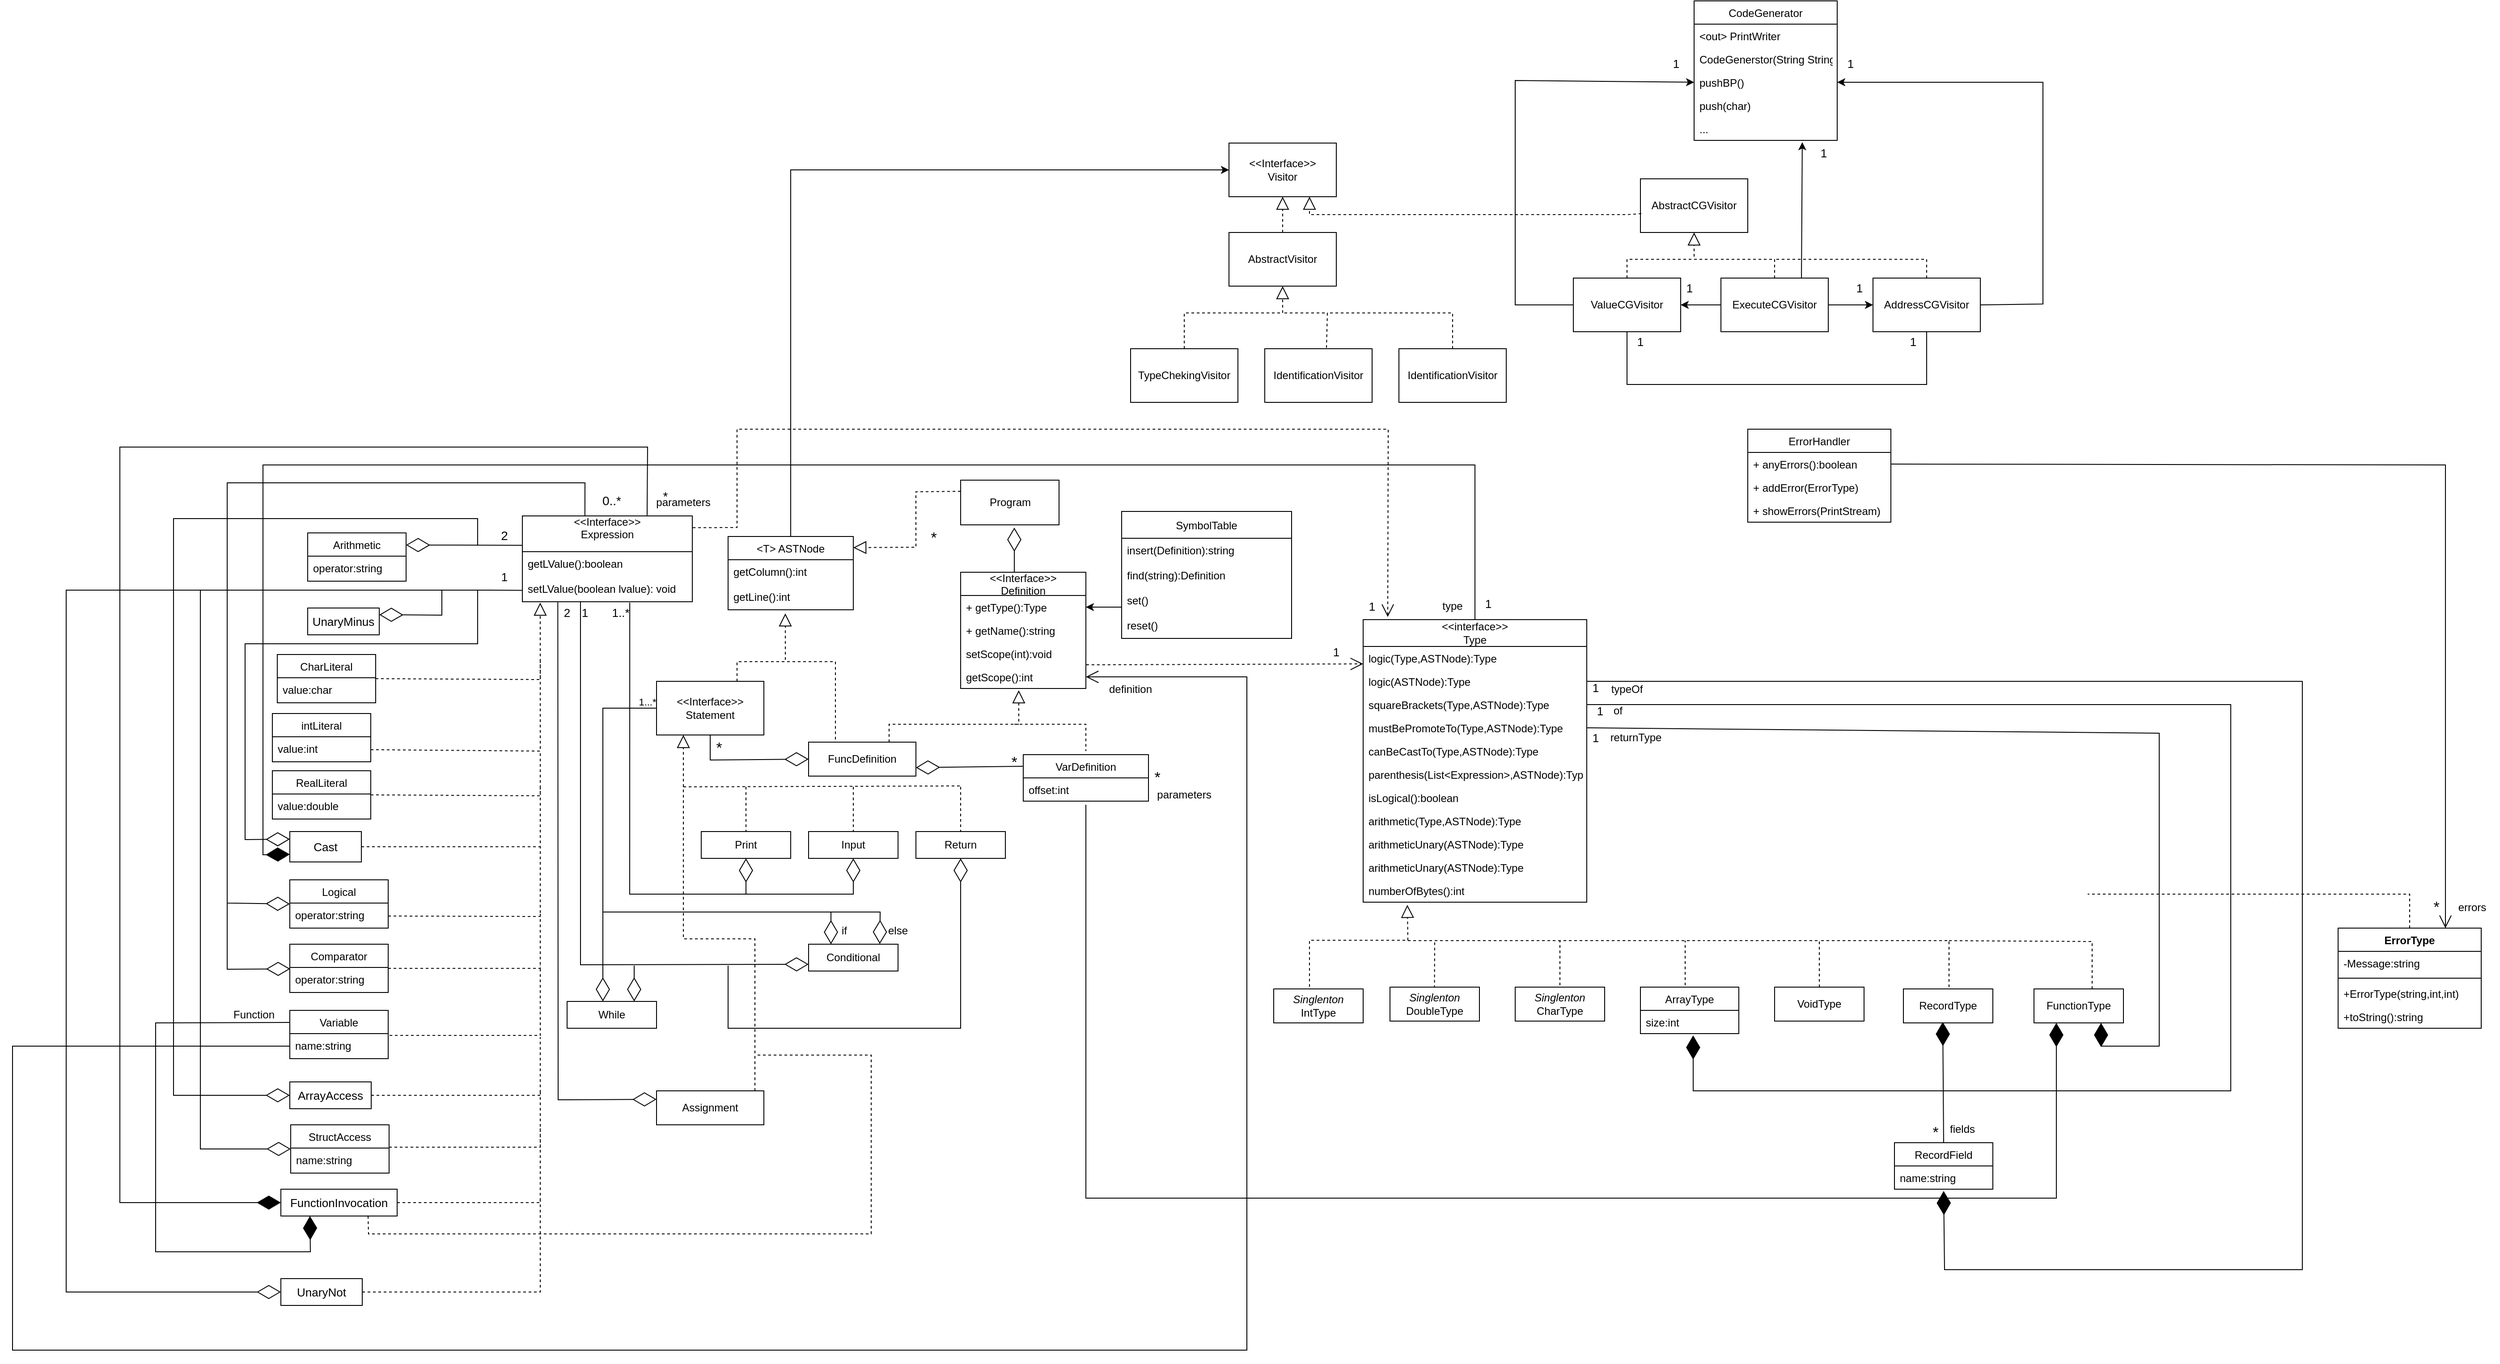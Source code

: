 <mxfile version="21.1.5" type="device">
  <diagram name="Página-1" id="NYznuCwHWtCbUjqNWpKD">
    <mxGraphModel dx="1877" dy="1727" grid="1" gridSize="10" guides="1" tooltips="1" connect="1" arrows="1" fold="1" page="1" pageScale="1" pageWidth="827" pageHeight="1169" math="0" shadow="0">
      <root>
        <mxCell id="0" />
        <mxCell id="1" parent="0" />
        <mxCell id="2UWd0R9MiRfLyB3t6blX-8" value="&lt;T&gt; ASTNode" style="swimlane;fontStyle=0;childLayout=stackLayout;horizontal=1;startSize=26;horizontalStack=0;resizeParent=1;resizeParentMax=0;resizeLast=0;collapsible=1;marginBottom=0;" parent="1" vertex="1">
          <mxGeometry x="240" y="120" width="140" height="82" as="geometry" />
        </mxCell>
        <mxCell id="2UWd0R9MiRfLyB3t6blX-10" value="getColumn():int&#xa;&#xa;&#xa;" style="text;align=left;verticalAlign=top;spacingLeft=4;spacingRight=4;overflow=hidden;rotatable=0;points=[[0,0.5],[1,0.5]];portConstraint=eastwest;" parent="2UWd0R9MiRfLyB3t6blX-8" vertex="1">
          <mxGeometry y="26" width="140" height="28" as="geometry" />
        </mxCell>
        <mxCell id="2UWd0R9MiRfLyB3t6blX-12" value="getLine():int&#xa;&#xa;&#xa;" style="text;align=left;verticalAlign=top;spacingLeft=4;spacingRight=4;overflow=hidden;rotatable=0;points=[[0,0.5],[1,0.5]];portConstraint=eastwest;" parent="2UWd0R9MiRfLyB3t6blX-8" vertex="1">
          <mxGeometry y="54" width="140" height="28" as="geometry" />
        </mxCell>
        <mxCell id="2UWd0R9MiRfLyB3t6blX-13" value="Program" style="html=1;" parent="1" vertex="1">
          <mxGeometry x="500" y="57" width="110" height="50" as="geometry" />
        </mxCell>
        <mxCell id="2UWd0R9MiRfLyB3t6blX-15" value="" style="endArrow=block;dashed=1;endFill=0;endSize=12;html=1;rounded=0;entryX=1;entryY=0.152;entryDx=0;entryDy=0;exitX=0;exitY=0.25;exitDx=0;exitDy=0;entryPerimeter=0;" parent="1" source="2UWd0R9MiRfLyB3t6blX-13" target="2UWd0R9MiRfLyB3t6blX-8" edge="1">
          <mxGeometry width="160" relative="1" as="geometry">
            <mxPoint x="330" y="300" as="sourcePoint" />
            <mxPoint x="490" y="300" as="targetPoint" />
            <Array as="points">
              <mxPoint x="450" y="70" />
              <mxPoint x="450" y="132" />
            </Array>
          </mxGeometry>
        </mxCell>
        <mxCell id="2UWd0R9MiRfLyB3t6blX-22" value="" style="endArrow=diamondThin;endFill=0;endSize=24;html=1;rounded=0;" parent="1" edge="1">
          <mxGeometry width="160" relative="1" as="geometry">
            <mxPoint x="560" y="160" as="sourcePoint" />
            <mxPoint x="560" y="110" as="targetPoint" />
          </mxGeometry>
        </mxCell>
        <mxCell id="2UWd0R9MiRfLyB3t6blX-23" value="*" style="text;html=1;strokeColor=none;fillColor=none;align=center;verticalAlign=middle;whiteSpace=wrap;rounded=0;fontSize=17;" parent="1" vertex="1">
          <mxGeometry x="440" y="107" width="60" height="30" as="geometry" />
        </mxCell>
        <mxCell id="2UWd0R9MiRfLyB3t6blX-24" value="" style="endArrow=open;endSize=12;dashed=1;html=1;rounded=0;fontSize=17;entryX=0;entryY=0.75;entryDx=0;entryDy=0;exitX=1.003;exitY=-0.018;exitDx=0;exitDy=0;exitPerimeter=0;entryPerimeter=0;" parent="1" source="krxHbP2sfhbJSF6yrtBJ-27" target="2OquBeiTaUIM5SdRCzM_-6" edge="1">
          <mxGeometry width="160" relative="1" as="geometry">
            <mxPoint x="630" y="263" as="sourcePoint" />
            <mxPoint x="940" y="262.5" as="targetPoint" />
          </mxGeometry>
        </mxCell>
        <mxCell id="2UWd0R9MiRfLyB3t6blX-25" value="&lt;font style=&quot;font-size: 13px;&quot;&gt;1&lt;/font&gt;" style="text;html=1;strokeColor=none;fillColor=none;align=center;verticalAlign=middle;whiteSpace=wrap;rounded=0;fontSize=17;" parent="1" vertex="1">
          <mxGeometry x="890" y="234" width="60" height="30" as="geometry" />
        </mxCell>
        <mxCell id="2UWd0R9MiRfLyB3t6blX-26" value="&lt;div&gt;&amp;lt;&amp;lt;Interface&amp;gt;&amp;gt;&lt;/div&gt;&lt;div&gt;Statement&lt;br&gt;&lt;/div&gt;" style="rounded=0;whiteSpace=wrap;html=1;" parent="1" vertex="1">
          <mxGeometry x="160" y="282" width="120" height="60" as="geometry" />
        </mxCell>
        <mxCell id="2UWd0R9MiRfLyB3t6blX-27" value="FuncDefinition" style="rounded=0;whiteSpace=wrap;html=1;" parent="1" vertex="1">
          <mxGeometry x="330" y="350" width="120" height="38" as="geometry" />
        </mxCell>
        <mxCell id="2UWd0R9MiRfLyB3t6blX-28" value="" style="endArrow=block;dashed=1;endFill=0;endSize=12;html=1;rounded=0;entryX=0.457;entryY=1.143;entryDx=0;entryDy=0;entryPerimeter=0;exitX=0.75;exitY=0;exitDx=0;exitDy=0;" parent="1" source="2UWd0R9MiRfLyB3t6blX-26" target="2UWd0R9MiRfLyB3t6blX-12" edge="1">
          <mxGeometry width="160" relative="1" as="geometry">
            <mxPoint x="304" y="260" as="sourcePoint" />
            <mxPoint x="390" y="142.464" as="targetPoint" />
            <Array as="points">
              <mxPoint x="250" y="260" />
              <mxPoint x="304" y="260" />
            </Array>
          </mxGeometry>
        </mxCell>
        <mxCell id="2UWd0R9MiRfLyB3t6blX-30" value="" style="endArrow=none;dashed=1;html=1;rounded=0;fontSize=13;entryX=0.25;entryY=0;entryDx=0;entryDy=0;" parent="1" target="2UWd0R9MiRfLyB3t6blX-27" edge="1">
          <mxGeometry width="50" height="50" relative="1" as="geometry">
            <mxPoint x="300" y="260" as="sourcePoint" />
            <mxPoint x="440" y="270" as="targetPoint" />
            <Array as="points">
              <mxPoint x="360" y="260" />
            </Array>
          </mxGeometry>
        </mxCell>
        <mxCell id="2UWd0R9MiRfLyB3t6blX-32" value="" style="endArrow=diamondThin;endFill=0;endSize=24;html=1;rounded=0;fontSize=13;entryX=0;entryY=0.5;entryDx=0;entryDy=0;exitX=0.5;exitY=1;exitDx=0;exitDy=0;" parent="1" source="2UWd0R9MiRfLyB3t6blX-26" target="2UWd0R9MiRfLyB3t6blX-27" edge="1">
          <mxGeometry width="160" relative="1" as="geometry">
            <mxPoint x="330" y="300" as="sourcePoint" />
            <mxPoint x="490" y="300" as="targetPoint" />
            <Array as="points">
              <mxPoint x="220" y="370" />
            </Array>
          </mxGeometry>
        </mxCell>
        <mxCell id="2UWd0R9MiRfLyB3t6blX-33" value="*" style="text;html=1;strokeColor=none;fillColor=none;align=center;verticalAlign=middle;whiteSpace=wrap;rounded=0;fontSize=17;" parent="1" vertex="1">
          <mxGeometry x="200" y="342" width="60" height="30" as="geometry" />
        </mxCell>
        <mxCell id="2UWd0R9MiRfLyB3t6blX-35" value="" style="endArrow=block;dashed=1;endFill=0;endSize=12;html=1;rounded=0;fontSize=13;exitX=0.75;exitY=0;exitDx=0;exitDy=0;entryX=0.464;entryY=1.077;entryDx=0;entryDy=0;entryPerimeter=0;" parent="1" source="2UWd0R9MiRfLyB3t6blX-27" target="krxHbP2sfhbJSF6yrtBJ-27" edge="1">
          <mxGeometry width="160" relative="1" as="geometry">
            <mxPoint x="330" y="300" as="sourcePoint" />
            <mxPoint x="565.04" y="308.988" as="targetPoint" />
            <Array as="points">
              <mxPoint x="420" y="330" />
              <mxPoint x="565" y="330" />
            </Array>
          </mxGeometry>
        </mxCell>
        <mxCell id="2UWd0R9MiRfLyB3t6blX-40" value="" style="endArrow=none;dashed=1;html=1;rounded=0;fontSize=13;entryX=0.5;entryY=0;entryDx=0;entryDy=0;" parent="1" edge="1">
          <mxGeometry width="50" height="50" relative="1" as="geometry">
            <mxPoint x="560" y="330" as="sourcePoint" />
            <mxPoint x="640" y="360" as="targetPoint" />
            <Array as="points">
              <mxPoint x="640" y="330" />
            </Array>
          </mxGeometry>
        </mxCell>
        <mxCell id="2UWd0R9MiRfLyB3t6blX-41" value="&lt;div&gt;Assignment&lt;/div&gt;" style="rounded=0;whiteSpace=wrap;html=1;" parent="1" vertex="1">
          <mxGeometry x="160" y="740" width="120" height="38" as="geometry" />
        </mxCell>
        <mxCell id="2UWd0R9MiRfLyB3t6blX-42" value="" style="endArrow=diamondThin;endFill=0;endSize=24;html=1;rounded=0;fontSize=13;entryX=0;entryY=0.25;entryDx=0;entryDy=0;exitX=-0.006;exitY=0.122;exitDx=0;exitDy=0;exitPerimeter=0;" parent="1" source="nMUlGTiB2CHpz4Iuv25U-42" target="2UWd0R9MiRfLyB3t6blX-41" edge="1">
          <mxGeometry width="160" relative="1" as="geometry">
            <mxPoint x="230" y="352" as="sourcePoint" />
            <mxPoint x="340" y="379" as="targetPoint" />
            <Array as="points">
              <mxPoint x="50" y="750" />
            </Array>
          </mxGeometry>
        </mxCell>
        <mxCell id="2UWd0R9MiRfLyB3t6blX-44" value="2" style="text;html=1;strokeColor=none;fillColor=none;align=center;verticalAlign=middle;whiteSpace=wrap;rounded=0;fontSize=13;" parent="1" vertex="1">
          <mxGeometry x="30" y="190" width="60" height="30" as="geometry" />
        </mxCell>
        <mxCell id="2UWd0R9MiRfLyB3t6blX-45" value="" style="endArrow=block;dashed=1;endFill=0;endSize=12;html=1;rounded=0;fontSize=13;entryX=0.25;entryY=1;entryDx=0;entryDy=0;" parent="1" target="2UWd0R9MiRfLyB3t6blX-26" edge="1">
          <mxGeometry width="160" relative="1" as="geometry">
            <mxPoint x="270" y="740" as="sourcePoint" />
            <mxPoint x="490" y="300" as="targetPoint" />
            <Array as="points">
              <mxPoint x="270" y="680" />
              <mxPoint x="270" y="570" />
              <mxPoint x="190" y="570" />
            </Array>
          </mxGeometry>
        </mxCell>
        <mxCell id="2UWd0R9MiRfLyB3t6blX-46" value="" style="endArrow=none;dashed=1;html=1;rounded=0;fontSize=13;" parent="1" edge="1">
          <mxGeometry width="50" height="50" relative="1" as="geometry">
            <mxPoint x="190" y="400" as="sourcePoint" />
            <mxPoint x="500" y="399" as="targetPoint" />
          </mxGeometry>
        </mxCell>
        <mxCell id="2UWd0R9MiRfLyB3t6blX-47" value="UnaryMinus" style="rounded=0;whiteSpace=wrap;html=1;fontSize=13;" parent="1" vertex="1">
          <mxGeometry x="-230" y="200" width="80" height="30" as="geometry" />
        </mxCell>
        <mxCell id="2UWd0R9MiRfLyB3t6blX-48" value="Cast" style="rounded=0;whiteSpace=wrap;html=1;fontSize=13;" parent="1" vertex="1">
          <mxGeometry x="-250" y="450" width="80" height="34" as="geometry" />
        </mxCell>
        <mxCell id="2UWd0R9MiRfLyB3t6blX-59" value="Arithmetic" style="swimlane;fontStyle=0;childLayout=stackLayout;horizontal=1;startSize=26;horizontalStack=0;resizeParent=1;resizeParentMax=0;resizeLast=0;collapsible=1;marginBottom=0;" parent="1" vertex="1">
          <mxGeometry x="-230" y="116" width="110" height="54" as="geometry" />
        </mxCell>
        <mxCell id="2UWd0R9MiRfLyB3t6blX-60" value="operator:string" style="text;align=left;verticalAlign=top;spacingLeft=4;spacingRight=4;overflow=hidden;rotatable=0;points=[[0,0.5],[1,0.5]];portConstraint=eastwest;" parent="2UWd0R9MiRfLyB3t6blX-59" vertex="1">
          <mxGeometry y="26" width="110" height="28" as="geometry" />
        </mxCell>
        <mxCell id="2UWd0R9MiRfLyB3t6blX-62" value="" style="endArrow=diamondThin;endFill=0;endSize=24;html=1;rounded=0;fontSize=13;entryX=1;entryY=0.25;entryDx=0;entryDy=0;exitX=-0.002;exitY=0.342;exitDx=0;exitDy=0;exitPerimeter=0;" parent="1" source="krxHbP2sfhbJSF6yrtBJ-1" target="2UWd0R9MiRfLyB3t6blX-59" edge="1">
          <mxGeometry width="160" relative="1" as="geometry">
            <mxPoint x="10" y="127" as="sourcePoint" />
            <mxPoint x="-100" y="130" as="targetPoint" />
          </mxGeometry>
        </mxCell>
        <mxCell id="2UWd0R9MiRfLyB3t6blX-64" value="" style="endArrow=diamondThin;endFill=0;endSize=24;html=1;rounded=0;fontSize=13;entryX=1;entryY=0.25;entryDx=0;entryDy=0;exitX=0.836;exitY=1.01;exitDx=0;exitDy=0;exitPerimeter=0;" parent="1" source="2UWd0R9MiRfLyB3t6blX-65" target="2UWd0R9MiRfLyB3t6blX-47" edge="1">
          <mxGeometry width="160" relative="1" as="geometry">
            <mxPoint x="22.38" y="179.99" as="sourcePoint" />
            <mxPoint x="-140" y="190" as="targetPoint" />
            <Array as="points">
              <mxPoint x="-30" y="180" />
              <mxPoint x="-80" y="180" />
              <mxPoint x="-80" y="208" />
            </Array>
          </mxGeometry>
        </mxCell>
        <mxCell id="2UWd0R9MiRfLyB3t6blX-65" value="1" style="text;html=1;strokeColor=none;fillColor=none;align=center;verticalAlign=middle;whiteSpace=wrap;rounded=0;fontSize=13;" parent="1" vertex="1">
          <mxGeometry x="-40" y="150" width="60" height="30" as="geometry" />
        </mxCell>
        <mxCell id="2UWd0R9MiRfLyB3t6blX-71" value="" style="endArrow=block;dashed=1;endFill=0;endSize=12;html=1;rounded=0;fontSize=13;entryX=0.105;entryY=1.036;entryDx=0;entryDy=0;exitX=1;exitY=0.5;exitDx=0;exitDy=0;entryPerimeter=0;" parent="1" source="V8tE0jP70gdgCO8X672E-8" target="krxHbP2sfhbJSF6yrtBJ-3" edge="1">
          <mxGeometry width="160" relative="1" as="geometry">
            <mxPoint x="-155" y="261.5" as="sourcePoint" />
            <mxPoint x="240" y="340" as="targetPoint" />
            <Array as="points">
              <mxPoint x="30" y="280" />
            </Array>
          </mxGeometry>
        </mxCell>
        <mxCell id="2UWd0R9MiRfLyB3t6blX-72" value="" style="endArrow=none;dashed=1;html=1;rounded=0;fontSize=13;" parent="1" source="V8tE0jP70gdgCO8X672E-11" edge="1">
          <mxGeometry width="50" height="50" relative="1" as="geometry">
            <mxPoint x="-154" y="323" as="sourcePoint" />
            <mxPoint x="30" y="260" as="targetPoint" />
            <Array as="points">
              <mxPoint x="30" y="360" />
            </Array>
          </mxGeometry>
        </mxCell>
        <mxCell id="2UWd0R9MiRfLyB3t6blX-73" value="" style="endArrow=none;dashed=1;html=1;rounded=0;fontSize=13;exitX=1;exitY=0.5;exitDx=0;exitDy=0;" parent="1" source="V8tE0jP70gdgCO8X672E-12" edge="1">
          <mxGeometry width="50" height="50" relative="1" as="geometry">
            <mxPoint x="-150" y="375" as="sourcePoint" />
            <mxPoint x="30" y="360" as="targetPoint" />
            <Array as="points">
              <mxPoint x="30" y="410" />
            </Array>
          </mxGeometry>
        </mxCell>
        <mxCell id="2UWd0R9MiRfLyB3t6blX-74" value="" style="endArrow=none;dashed=1;html=1;rounded=0;fontSize=13;exitX=1;exitY=0.5;exitDx=0;exitDy=0;" parent="1" source="2UWd0R9MiRfLyB3t6blX-48" edge="1">
          <mxGeometry width="50" height="50" relative="1" as="geometry">
            <mxPoint x="-135" y="343" as="sourcePoint" />
            <mxPoint x="30" y="400" as="targetPoint" />
            <Array as="points">
              <mxPoint x="30" y="467" />
            </Array>
          </mxGeometry>
        </mxCell>
        <mxCell id="5au-OSd6G3MzPt95XfjI-12" value="" style="endArrow=none;dashed=1;html=1;rounded=0;fontSize=13;exitX=1;exitY=0.5;exitDx=0;exitDy=0;" parent="1" source="nMUlGTiB2CHpz4Iuv25U-9" edge="1">
          <mxGeometry width="50" height="50" relative="1" as="geometry">
            <mxPoint x="-149" y="525" as="sourcePoint" />
            <mxPoint x="30" y="540" as="targetPoint" />
            <Array as="points">
              <mxPoint x="30" y="603" />
            </Array>
          </mxGeometry>
        </mxCell>
        <mxCell id="5au-OSd6G3MzPt95XfjI-16" value="" style="endArrow=block;dashed=1;endFill=0;endSize=12;html=1;rounded=0;exitX=0.5;exitY=0;exitDx=0;exitDy=0;entryX=0.396;entryY=1.006;entryDx=0;entryDy=0;entryPerimeter=0;" parent="1" edge="1">
          <mxGeometry width="160" relative="1" as="geometry">
            <mxPoint x="890" y="623.58" as="sourcePoint" />
            <mxPoint x="999.4" y="532.0" as="targetPoint" />
            <Array as="points">
              <mxPoint x="890" y="571.58" />
              <mxPoint x="1000" y="571.58" />
            </Array>
          </mxGeometry>
        </mxCell>
        <mxCell id="5au-OSd6G3MzPt95XfjI-17" value="" style="endArrow=none;dashed=1;html=1;rounded=0;exitX=0.452;exitY=0.018;exitDx=0;exitDy=0;exitPerimeter=0;" parent="1" edge="1">
          <mxGeometry width="50" height="50" relative="1" as="geometry">
            <mxPoint x="1029.72" y="624.936" as="sourcePoint" />
            <mxPoint x="1030" y="572" as="targetPoint" />
          </mxGeometry>
        </mxCell>
        <mxCell id="5au-OSd6G3MzPt95XfjI-19" value="" style="endArrow=none;dashed=1;html=1;rounded=0;" parent="1" edge="1">
          <mxGeometry width="50" height="50" relative="1" as="geometry">
            <mxPoint x="1000" y="572" as="sourcePoint" />
            <mxPoint x="1330" y="572" as="targetPoint" />
          </mxGeometry>
        </mxCell>
        <mxCell id="5au-OSd6G3MzPt95XfjI-20" value="" style="endArrow=none;dashed=1;html=1;rounded=0;" parent="1" edge="1">
          <mxGeometry width="50" height="50" relative="1" as="geometry">
            <mxPoint x="1170" y="622" as="sourcePoint" />
            <mxPoint x="1170" y="572" as="targetPoint" />
          </mxGeometry>
        </mxCell>
        <mxCell id="5au-OSd6G3MzPt95XfjI-21" value="" style="endArrow=none;dashed=1;html=1;rounded=0;" parent="1" edge="1">
          <mxGeometry width="50" height="50" relative="1" as="geometry">
            <mxPoint x="1310" y="622" as="sourcePoint" />
            <mxPoint x="1310" y="572" as="targetPoint" />
          </mxGeometry>
        </mxCell>
        <mxCell id="5au-OSd6G3MzPt95XfjI-22" value="ArrayType" style="swimlane;fontStyle=0;childLayout=stackLayout;horizontal=1;startSize=26;fillColor=none;horizontalStack=0;resizeParent=1;resizeParentMax=0;resizeLast=0;collapsible=1;marginBottom=0;" parent="1" vertex="1">
          <mxGeometry x="1260" y="624" width="110" height="52" as="geometry" />
        </mxCell>
        <mxCell id="5au-OSd6G3MzPt95XfjI-23" value="size:int" style="text;strokeColor=none;fillColor=none;align=left;verticalAlign=top;spacingLeft=4;spacingRight=4;overflow=hidden;rotatable=0;points=[[0,0.5],[1,0.5]];portConstraint=eastwest;" parent="5au-OSd6G3MzPt95XfjI-22" vertex="1">
          <mxGeometry y="26" width="110" height="26" as="geometry" />
        </mxCell>
        <mxCell id="5au-OSd6G3MzPt95XfjI-26" value="Conditional" style="rounded=0;whiteSpace=wrap;html=1;" parent="1" vertex="1">
          <mxGeometry x="330" y="576" width="100" height="30" as="geometry" />
        </mxCell>
        <mxCell id="5au-OSd6G3MzPt95XfjI-28" value="Input" style="rounded=0;whiteSpace=wrap;html=1;" parent="1" vertex="1">
          <mxGeometry x="330" y="450" width="100" height="30" as="geometry" />
        </mxCell>
        <mxCell id="5au-OSd6G3MzPt95XfjI-30" value="While" style="rounded=0;whiteSpace=wrap;html=1;" parent="1" vertex="1">
          <mxGeometry x="60" y="640" width="100" height="30" as="geometry" />
        </mxCell>
        <mxCell id="5au-OSd6G3MzPt95XfjI-31" value="Return" style="rounded=0;whiteSpace=wrap;html=1;" parent="1" vertex="1">
          <mxGeometry x="450" y="450" width="100" height="30" as="geometry" />
        </mxCell>
        <mxCell id="5au-OSd6G3MzPt95XfjI-33" value="" style="endArrow=none;dashed=1;html=1;rounded=0;entryX=0.5;entryY=0;entryDx=0;entryDy=0;" parent="1" target="5au-OSd6G3MzPt95XfjI-41" edge="1">
          <mxGeometry width="50" height="50" relative="1" as="geometry">
            <mxPoint x="260" y="400" as="sourcePoint" />
            <mxPoint x="250" y="410" as="targetPoint" />
          </mxGeometry>
        </mxCell>
        <mxCell id="5au-OSd6G3MzPt95XfjI-34" value="" style="endArrow=none;dashed=1;html=1;rounded=0;" parent="1" target="5au-OSd6G3MzPt95XfjI-28" edge="1">
          <mxGeometry width="50" height="50" relative="1" as="geometry">
            <mxPoint x="380" y="400" as="sourcePoint" />
            <mxPoint x="390" y="450" as="targetPoint" />
          </mxGeometry>
        </mxCell>
        <mxCell id="5au-OSd6G3MzPt95XfjI-38" value="" style="endArrow=none;dashed=1;html=1;rounded=0;entryX=0.5;entryY=0;entryDx=0;entryDy=0;" parent="1" target="5au-OSd6G3MzPt95XfjI-31" edge="1">
          <mxGeometry width="50" height="50" relative="1" as="geometry">
            <mxPoint x="500" y="400" as="sourcePoint" />
            <mxPoint x="320" y="550" as="targetPoint" />
          </mxGeometry>
        </mxCell>
        <mxCell id="5au-OSd6G3MzPt95XfjI-41" value="Print" style="rounded=0;whiteSpace=wrap;html=1;" parent="1" vertex="1">
          <mxGeometry x="210" y="450" width="100" height="30" as="geometry" />
        </mxCell>
        <mxCell id="5au-OSd6G3MzPt95XfjI-42" value="" style="endArrow=diamondThin;endFill=0;endSize=24;html=1;rounded=0;entryX=0.4;entryY=0;entryDx=0;entryDy=0;exitX=0;exitY=0.5;exitDx=0;exitDy=0;entryPerimeter=0;" parent="1" source="2UWd0R9MiRfLyB3t6blX-26" target="5au-OSd6G3MzPt95XfjI-30" edge="1">
          <mxGeometry width="160" relative="1" as="geometry">
            <mxPoint x="100" y="330" as="sourcePoint" />
            <mxPoint x="470" y="550" as="targetPoint" />
            <Array as="points">
              <mxPoint x="100" y="312" />
            </Array>
          </mxGeometry>
        </mxCell>
        <mxCell id="5au-OSd6G3MzPt95XfjI-44" value="" style="endArrow=diamondThin;endFill=0;endSize=24;html=1;rounded=0;entryX=0.25;entryY=0;entryDx=0;entryDy=0;" parent="1" target="5au-OSd6G3MzPt95XfjI-26" edge="1">
          <mxGeometry width="160" relative="1" as="geometry">
            <mxPoint x="100" y="576" as="sourcePoint" />
            <mxPoint x="470" y="490" as="targetPoint" />
            <Array as="points">
              <mxPoint x="100" y="540" />
              <mxPoint x="355" y="540" />
            </Array>
          </mxGeometry>
        </mxCell>
        <mxCell id="5au-OSd6G3MzPt95XfjI-45" value="1...*" style="text;html=1;strokeColor=none;fillColor=none;align=center;verticalAlign=middle;whiteSpace=wrap;rounded=0;fontSize=11;" parent="1" vertex="1">
          <mxGeometry x="120" y="290" width="60" height="30" as="geometry" />
        </mxCell>
        <mxCell id="nMUlGTiB2CHpz4Iuv25U-2" value="Variable" style="swimlane;fontStyle=0;childLayout=stackLayout;horizontal=1;startSize=26;horizontalStack=0;resizeParent=1;resizeParentMax=0;resizeLast=0;collapsible=1;marginBottom=0;" parent="1" vertex="1">
          <mxGeometry x="-250" y="650" width="110" height="54" as="geometry" />
        </mxCell>
        <mxCell id="nMUlGTiB2CHpz4Iuv25U-3" value="name:string" style="text;align=left;verticalAlign=top;spacingLeft=4;spacingRight=4;overflow=hidden;rotatable=0;points=[[0,0.5],[1,0.5]];portConstraint=eastwest;" parent="nMUlGTiB2CHpz4Iuv25U-2" vertex="1">
          <mxGeometry y="26" width="110" height="28" as="geometry" />
        </mxCell>
        <mxCell id="nMUlGTiB2CHpz4Iuv25U-5" value="" style="endArrow=none;dashed=1;html=1;rounded=0;fontSize=13;exitX=1.014;exitY=0.071;exitDx=0;exitDy=0;exitPerimeter=0;" parent="1" source="nMUlGTiB2CHpz4Iuv25U-3" edge="1">
          <mxGeometry width="50" height="50" relative="1" as="geometry">
            <mxPoint x="-139" y="535" as="sourcePoint" />
            <mxPoint x="30" y="600" as="targetPoint" />
            <Array as="points">
              <mxPoint x="30" y="678" />
            </Array>
          </mxGeometry>
        </mxCell>
        <mxCell id="nMUlGTiB2CHpz4Iuv25U-8" value="ArrayAccess" style="rounded=0;whiteSpace=wrap;html=1;fontSize=13;" parent="1" vertex="1">
          <mxGeometry x="-250" y="730" width="91" height="30" as="geometry" />
        </mxCell>
        <mxCell id="nMUlGTiB2CHpz4Iuv25U-9" value="Comparator" style="swimlane;fontStyle=0;childLayout=stackLayout;horizontal=1;startSize=26;horizontalStack=0;resizeParent=1;resizeParentMax=0;resizeLast=0;collapsible=1;marginBottom=0;" parent="1" vertex="1">
          <mxGeometry x="-250" y="576" width="110" height="54" as="geometry" />
        </mxCell>
        <mxCell id="nMUlGTiB2CHpz4Iuv25U-10" value="operator:string" style="text;align=left;verticalAlign=top;spacingLeft=4;spacingRight=4;overflow=hidden;rotatable=0;points=[[0,0.5],[1,0.5]];portConstraint=eastwest;" parent="nMUlGTiB2CHpz4Iuv25U-9" vertex="1">
          <mxGeometry y="26" width="110" height="28" as="geometry" />
        </mxCell>
        <mxCell id="nMUlGTiB2CHpz4Iuv25U-11" value="Logical" style="swimlane;fontStyle=0;childLayout=stackLayout;horizontal=1;startSize=26;horizontalStack=0;resizeParent=1;resizeParentMax=0;resizeLast=0;collapsible=1;marginBottom=0;" parent="1" vertex="1">
          <mxGeometry x="-250" y="504" width="110" height="54" as="geometry" />
        </mxCell>
        <mxCell id="nMUlGTiB2CHpz4Iuv25U-12" value="operator:string" style="text;align=left;verticalAlign=top;spacingLeft=4;spacingRight=4;overflow=hidden;rotatable=0;points=[[0,0.5],[1,0.5]];portConstraint=eastwest;" parent="nMUlGTiB2CHpz4Iuv25U-11" vertex="1">
          <mxGeometry y="26" width="110" height="28" as="geometry" />
        </mxCell>
        <mxCell id="nMUlGTiB2CHpz4Iuv25U-15" value="0..*" style="text;html=1;strokeColor=none;fillColor=none;align=center;verticalAlign=middle;whiteSpace=wrap;rounded=0;fontSize=14;" parent="1" vertex="1">
          <mxGeometry x="80" y="65" width="60" height="30" as="geometry" />
        </mxCell>
        <mxCell id="nMUlGTiB2CHpz4Iuv25U-18" value="" style="endArrow=diamondThin;endFill=0;endSize=24;html=1;rounded=0;fontSize=14;entryX=0;entryY=0.5;entryDx=0;entryDy=0;" parent="1" target="nMUlGTiB2CHpz4Iuv25U-8" edge="1">
          <mxGeometry width="160" relative="1" as="geometry">
            <mxPoint x="-40" y="130" as="sourcePoint" />
            <mxPoint x="310" y="390" as="targetPoint" />
            <Array as="points">
              <mxPoint x="-40" y="100" />
              <mxPoint x="-380" y="100" />
              <mxPoint x="-380" y="745" />
            </Array>
          </mxGeometry>
        </mxCell>
        <mxCell id="nMUlGTiB2CHpz4Iuv25U-19" value="StructAccess" style="swimlane;fontStyle=0;childLayout=stackLayout;horizontal=1;startSize=26;horizontalStack=0;resizeParent=1;resizeParentMax=0;resizeLast=0;collapsible=1;marginBottom=0;" parent="1" vertex="1">
          <mxGeometry x="-249" y="778" width="110" height="54" as="geometry" />
        </mxCell>
        <mxCell id="nMUlGTiB2CHpz4Iuv25U-20" value="name:string" style="text;align=left;verticalAlign=top;spacingLeft=4;spacingRight=4;overflow=hidden;rotatable=0;points=[[0,0.5],[1,0.5]];portConstraint=eastwest;" parent="nMUlGTiB2CHpz4Iuv25U-19" vertex="1">
          <mxGeometry y="26" width="110" height="28" as="geometry" />
        </mxCell>
        <mxCell id="nMUlGTiB2CHpz4Iuv25U-21" value="" style="endArrow=diamondThin;endFill=0;endSize=24;html=1;rounded=0;fontSize=14;entryX=0;entryY=0.5;entryDx=0;entryDy=0;" parent="1" target="nMUlGTiB2CHpz4Iuv25U-19" edge="1">
          <mxGeometry width="160" relative="1" as="geometry">
            <mxPoint x="-80" y="180" as="sourcePoint" />
            <mxPoint x="310" y="390" as="targetPoint" />
            <Array as="points">
              <mxPoint x="-350" y="180" />
              <mxPoint x="-350" y="805" />
            </Array>
          </mxGeometry>
        </mxCell>
        <mxCell id="nMUlGTiB2CHpz4Iuv25U-23" value="" style="endArrow=none;dashed=1;html=1;rounded=0;fontSize=14;exitX=1;exitY=0.5;exitDx=0;exitDy=0;" parent="1" source="nMUlGTiB2CHpz4Iuv25U-8" edge="1">
          <mxGeometry width="50" height="50" relative="1" as="geometry">
            <mxPoint x="210" y="410" as="sourcePoint" />
            <mxPoint x="30" y="680" as="targetPoint" />
            <Array as="points">
              <mxPoint x="30" y="745" />
            </Array>
          </mxGeometry>
        </mxCell>
        <mxCell id="nMUlGTiB2CHpz4Iuv25U-24" value="" style="endArrow=none;dashed=1;html=1;rounded=0;fontSize=14;exitX=1;exitY=-0.036;exitDx=0;exitDy=0;exitPerimeter=0;" parent="1" source="nMUlGTiB2CHpz4Iuv25U-20" edge="1">
          <mxGeometry width="50" height="50" relative="1" as="geometry">
            <mxPoint x="210" y="410" as="sourcePoint" />
            <mxPoint x="30" y="740" as="targetPoint" />
            <Array as="points">
              <mxPoint x="30" y="803" />
            </Array>
          </mxGeometry>
        </mxCell>
        <mxCell id="nMUlGTiB2CHpz4Iuv25U-26" value="FunctionInvocation" style="rounded=0;whiteSpace=wrap;html=1;fontSize=13;" parent="1" vertex="1">
          <mxGeometry x="-260" y="850" width="130" height="30" as="geometry" />
        </mxCell>
        <mxCell id="nMUlGTiB2CHpz4Iuv25U-27" value="" style="endArrow=diamondThin;endFill=1;endSize=24;html=1;rounded=0;fontSize=14;entryX=0;entryY=0.5;entryDx=0;entryDy=0;exitX=0.734;exitY=-0.007;exitDx=0;exitDy=0;exitPerimeter=0;" parent="1" source="krxHbP2sfhbJSF6yrtBJ-1" target="nMUlGTiB2CHpz4Iuv25U-26" edge="1">
          <mxGeometry width="160" relative="1" as="geometry">
            <mxPoint x="160" y="155" as="sourcePoint" />
            <mxPoint x="310" y="640" as="targetPoint" />
            <Array as="points">
              <mxPoint x="150" y="20" />
              <mxPoint x="-440" y="20" />
              <mxPoint x="-440" y="865" />
            </Array>
          </mxGeometry>
        </mxCell>
        <mxCell id="nMUlGTiB2CHpz4Iuv25U-28" value="" style="endArrow=diamondThin;endFill=1;endSize=24;html=1;rounded=0;fontSize=14;entryX=0.25;entryY=1;entryDx=0;entryDy=0;exitX=0;exitY=0.25;exitDx=0;exitDy=0;" parent="1" source="nMUlGTiB2CHpz4Iuv25U-2" target="nMUlGTiB2CHpz4Iuv25U-26" edge="1">
          <mxGeometry width="160" relative="1" as="geometry">
            <mxPoint x="150" y="520" as="sourcePoint" />
            <mxPoint x="310" y="520" as="targetPoint" />
            <Array as="points">
              <mxPoint x="-400" y="664" />
              <mxPoint x="-400" y="920" />
              <mxPoint x="-227" y="920" />
            </Array>
          </mxGeometry>
        </mxCell>
        <mxCell id="nMUlGTiB2CHpz4Iuv25U-29" value="Function" style="text;html=1;strokeColor=none;fillColor=none;align=center;verticalAlign=middle;whiteSpace=wrap;rounded=0;fontSize=12;" parent="1" vertex="1">
          <mxGeometry x="-320" y="640" width="60" height="30" as="geometry" />
        </mxCell>
        <mxCell id="nMUlGTiB2CHpz4Iuv25U-30" value="" style="endArrow=diamondThin;endFill=1;endSize=24;html=1;rounded=0;fontSize=12;entryX=0;entryY=0.75;entryDx=0;entryDy=0;exitX=0.5;exitY=0;exitDx=0;exitDy=0;" parent="1" source="2OquBeiTaUIM5SdRCzM_-1" target="2UWd0R9MiRfLyB3t6blX-48" edge="1">
          <mxGeometry width="160" relative="1" as="geometry">
            <mxPoint x="1000" y="220" as="sourcePoint" />
            <mxPoint x="310" y="270" as="targetPoint" />
            <Array as="points">
              <mxPoint x="1075" y="40" />
              <mxPoint x="-280" y="40" />
              <mxPoint x="-280" y="476" />
            </Array>
          </mxGeometry>
        </mxCell>
        <mxCell id="nMUlGTiB2CHpz4Iuv25U-31" value="type" style="text;html=1;strokeColor=none;fillColor=none;align=center;verticalAlign=middle;whiteSpace=wrap;rounded=0;fontSize=12;" parent="1" vertex="1">
          <mxGeometry x="1020" y="183" width="60" height="30" as="geometry" />
        </mxCell>
        <mxCell id="nMUlGTiB2CHpz4Iuv25U-32" value="parameters" style="text;html=1;strokeColor=none;fillColor=none;align=center;verticalAlign=middle;whiteSpace=wrap;rounded=0;fontSize=12;" parent="1" vertex="1">
          <mxGeometry x="160" y="67" width="60" height="30" as="geometry" />
        </mxCell>
        <mxCell id="nMUlGTiB2CHpz4Iuv25U-34" style="edgeStyle=orthogonalEdgeStyle;rounded=0;orthogonalLoop=1;jettySize=auto;html=1;exitX=0.5;exitY=1;exitDx=0;exitDy=0;fontSize=12;" parent="1" source="5au-OSd6G3MzPt95XfjI-26" target="5au-OSd6G3MzPt95XfjI-26" edge="1">
          <mxGeometry relative="1" as="geometry" />
        </mxCell>
        <mxCell id="nMUlGTiB2CHpz4Iuv25U-36" value="" style="endArrow=diamondThin;endFill=0;endSize=24;html=1;rounded=0;fontSize=12;entryX=0.5;entryY=1;entryDx=0;entryDy=0;exitX=0.632;exitY=1.036;exitDx=0;exitDy=0;exitPerimeter=0;" parent="1" source="krxHbP2sfhbJSF6yrtBJ-3" target="5au-OSd6G3MzPt95XfjI-41" edge="1">
          <mxGeometry width="160" relative="1" as="geometry">
            <mxPoint x="300" y="530" as="sourcePoint" />
            <mxPoint x="460" y="530" as="targetPoint" />
            <Array as="points">
              <mxPoint x="130" y="520" />
              <mxPoint x="260" y="520" />
            </Array>
          </mxGeometry>
        </mxCell>
        <mxCell id="nMUlGTiB2CHpz4Iuv25U-37" value="" style="endArrow=diamondThin;endFill=0;endSize=24;html=1;rounded=0;fontSize=12;entryX=0.5;entryY=1;entryDx=0;entryDy=0;" parent="1" target="5au-OSd6G3MzPt95XfjI-28" edge="1">
          <mxGeometry width="160" relative="1" as="geometry">
            <mxPoint x="260" y="520" as="sourcePoint" />
            <mxPoint x="460" y="530" as="targetPoint" />
            <Array as="points">
              <mxPoint x="380" y="520" />
            </Array>
          </mxGeometry>
        </mxCell>
        <mxCell id="nMUlGTiB2CHpz4Iuv25U-38" value="" style="endArrow=diamondThin;endFill=0;endSize=24;html=1;rounded=0;fontSize=12;entryX=0.5;entryY=1;entryDx=0;entryDy=0;" parent="1" target="5au-OSd6G3MzPt95XfjI-31" edge="1">
          <mxGeometry width="160" relative="1" as="geometry">
            <mxPoint x="240" y="600" as="sourcePoint" />
            <mxPoint x="460" y="530" as="targetPoint" />
            <Array as="points">
              <mxPoint x="240" y="670" />
              <mxPoint x="500" y="670" />
            </Array>
          </mxGeometry>
        </mxCell>
        <mxCell id="nMUlGTiB2CHpz4Iuv25U-39" value="1..*" style="text;html=1;strokeColor=none;fillColor=none;align=center;verticalAlign=middle;whiteSpace=wrap;rounded=0;fontSize=13;" parent="1" vertex="1">
          <mxGeometry x="90" y="190" width="60" height="30" as="geometry" />
        </mxCell>
        <mxCell id="nMUlGTiB2CHpz4Iuv25U-40" value="" style="endArrow=diamondThin;endFill=0;endSize=24;html=1;rounded=0;fontSize=12;entryX=0;entryY=0.75;entryDx=0;entryDy=0;exitX=0.342;exitY=1.012;exitDx=0;exitDy=0;exitPerimeter=0;" parent="1" source="krxHbP2sfhbJSF6yrtBJ-3" target="5au-OSd6G3MzPt95XfjI-26" edge="1">
          <mxGeometry width="160" relative="1" as="geometry">
            <mxPoint x="110" y="470" as="sourcePoint" />
            <mxPoint x="270" y="470" as="targetPoint" />
            <Array as="points">
              <mxPoint x="75" y="599" />
            </Array>
          </mxGeometry>
        </mxCell>
        <mxCell id="nMUlGTiB2CHpz4Iuv25U-42" value="1" style="text;html=1;strokeColor=none;fillColor=none;align=center;verticalAlign=middle;whiteSpace=wrap;rounded=0;fontSize=13;" parent="1" vertex="1">
          <mxGeometry x="50" y="190" width="60" height="30" as="geometry" />
        </mxCell>
        <mxCell id="nMUlGTiB2CHpz4Iuv25U-43" value="" style="endArrow=diamondThin;endFill=0;endSize=24;html=1;rounded=0;fontSize=12;entryX=0.796;entryY=-0.007;entryDx=0;entryDy=0;entryPerimeter=0;" parent="1" target="5au-OSd6G3MzPt95XfjI-26" edge="1">
          <mxGeometry width="160" relative="1" as="geometry">
            <mxPoint x="350" y="540" as="sourcePoint" />
            <mxPoint x="270" y="470" as="targetPoint" />
            <Array as="points">
              <mxPoint x="410" y="540" />
            </Array>
          </mxGeometry>
        </mxCell>
        <mxCell id="nMUlGTiB2CHpz4Iuv25U-44" value="else" style="text;html=1;strokeColor=none;fillColor=none;align=center;verticalAlign=middle;whiteSpace=wrap;rounded=0;fontSize=12;" parent="1" vertex="1">
          <mxGeometry x="400" y="546" width="60" height="30" as="geometry" />
        </mxCell>
        <mxCell id="nMUlGTiB2CHpz4Iuv25U-45" value="if" style="text;html=1;strokeColor=none;fillColor=none;align=center;verticalAlign=middle;whiteSpace=wrap;rounded=0;fontSize=12;" parent="1" vertex="1">
          <mxGeometry x="340" y="546" width="60" height="30" as="geometry" />
        </mxCell>
        <mxCell id="nMUlGTiB2CHpz4Iuv25U-46" value="" style="endArrow=diamondThin;endFill=0;endSize=24;html=1;rounded=0;fontSize=12;entryX=0.75;entryY=0;entryDx=0;entryDy=0;" parent="1" target="5au-OSd6G3MzPt95XfjI-30" edge="1">
          <mxGeometry width="160" relative="1" as="geometry">
            <mxPoint x="135" y="600" as="sourcePoint" />
            <mxPoint x="150" y="420" as="targetPoint" />
          </mxGeometry>
        </mxCell>
        <mxCell id="nMUlGTiB2CHpz4Iuv25U-47" value="&lt;i&gt;Singlenton&lt;/i&gt;&lt;br&gt;IntType" style="rounded=0;whiteSpace=wrap;html=1;" parent="1" vertex="1">
          <mxGeometry x="850" y="626" width="100" height="38" as="geometry" />
        </mxCell>
        <mxCell id="nMUlGTiB2CHpz4Iuv25U-48" value="&lt;i&gt;Singlenton&lt;/i&gt;&lt;br&gt;DoubleType" style="rounded=0;whiteSpace=wrap;html=1;" parent="1" vertex="1">
          <mxGeometry x="980" y="624" width="100" height="38" as="geometry" />
        </mxCell>
        <mxCell id="nMUlGTiB2CHpz4Iuv25U-49" value="&lt;i&gt;Singlenton&lt;/i&gt;&lt;br&gt;CharType" style="rounded=0;whiteSpace=wrap;html=1;" parent="1" vertex="1">
          <mxGeometry x="1120" y="624" width="100" height="38" as="geometry" />
        </mxCell>
        <mxCell id="nMUlGTiB2CHpz4Iuv25U-51" value="VoidType" style="rounded=0;whiteSpace=wrap;html=1;" parent="1" vertex="1">
          <mxGeometry x="1410" y="624" width="100" height="38" as="geometry" />
        </mxCell>
        <mxCell id="nMUlGTiB2CHpz4Iuv25U-52" value="" style="endArrow=none;dashed=1;html=1;rounded=0;fontSize=11;exitX=0.5;exitY=0;exitDx=0;exitDy=0;" parent="1" source="nMUlGTiB2CHpz4Iuv25U-51" edge="1">
          <mxGeometry width="50" height="50" relative="1" as="geometry">
            <mxPoint x="1060" y="672" as="sourcePoint" />
            <mxPoint x="1330" y="572" as="targetPoint" />
            <Array as="points">
              <mxPoint x="1460" y="572" />
            </Array>
          </mxGeometry>
        </mxCell>
        <mxCell id="nMUlGTiB2CHpz4Iuv25U-53" value="" style="endArrow=diamondThin;endFill=1;endSize=24;html=1;rounded=0;fontSize=11;entryX=0.536;entryY=1.077;entryDx=0;entryDy=0;entryPerimeter=0;exitX=1;exitY=0.5;exitDx=0;exitDy=0;" parent="1" source="2OquBeiTaUIM5SdRCzM_-8" target="5au-OSd6G3MzPt95XfjI-23" edge="1">
          <mxGeometry width="160" relative="1" as="geometry">
            <mxPoint x="1090" y="480.03" as="sourcePoint" />
            <mxPoint x="1170" y="640" as="targetPoint" />
            <Array as="points">
              <mxPoint x="1920" y="308" />
              <mxPoint x="1920" y="740" />
              <mxPoint x="1319" y="740" />
            </Array>
          </mxGeometry>
        </mxCell>
        <mxCell id="nMUlGTiB2CHpz4Iuv25U-57" value="&lt;font style=&quot;font-size: 13px;&quot;&gt;1&lt;/font&gt;" style="text;html=1;strokeColor=none;fillColor=none;align=center;verticalAlign=middle;whiteSpace=wrap;rounded=0;fontSize=17;" parent="1" vertex="1">
          <mxGeometry x="1185" y="300" width="60" height="30" as="geometry" />
        </mxCell>
        <mxCell id="nMUlGTiB2CHpz4Iuv25U-58" value="" style="endArrow=none;dashed=1;html=1;rounded=0;fontSize=11;exitX=0.5;exitY=0;exitDx=0;exitDy=0;" parent="1" edge="1">
          <mxGeometry width="50" height="50" relative="1" as="geometry">
            <mxPoint x="1605" y="624" as="sourcePoint" />
            <mxPoint x="1460" y="572" as="targetPoint" />
            <Array as="points">
              <mxPoint x="1605" y="572" />
            </Array>
          </mxGeometry>
        </mxCell>
        <mxCell id="nMUlGTiB2CHpz4Iuv25U-59" value="" style="endArrow=none;dashed=1;html=1;rounded=0;fontSize=11;exitX=0.5;exitY=0;exitDx=0;exitDy=0;" parent="1" source="3YkmplcBCZs07POEgJ4Y-6" edge="1">
          <mxGeometry width="50" height="50" relative="1" as="geometry">
            <mxPoint x="2115" y="371.5" as="sourcePoint" />
            <mxPoint x="1760" y="520" as="targetPoint" />
            <Array as="points">
              <mxPoint x="2120" y="520" />
              <mxPoint x="1960" y="520" />
            </Array>
          </mxGeometry>
        </mxCell>
        <mxCell id="nMUlGTiB2CHpz4Iuv25U-60" value="of" style="text;html=1;strokeColor=none;fillColor=none;align=center;verticalAlign=middle;whiteSpace=wrap;rounded=0;fontSize=12;" parent="1" vertex="1">
          <mxGeometry x="1205" y="300" width="60" height="30" as="geometry" />
        </mxCell>
        <mxCell id="nMUlGTiB2CHpz4Iuv25U-63" value="" style="endArrow=diamondThin;endFill=1;endSize=24;html=1;rounded=0;fontSize=11;exitX=0.5;exitY=0;exitDx=0;exitDy=0;entryX=0.44;entryY=0.974;entryDx=0;entryDy=0;entryPerimeter=0;" parent="1" source="nMUlGTiB2CHpz4Iuv25U-64" target="nMUlGTiB2CHpz4Iuv25U-68" edge="1">
          <mxGeometry width="160" relative="1" as="geometry">
            <mxPoint x="1090" y="822" as="sourcePoint" />
            <mxPoint x="1600" y="682" as="targetPoint" />
          </mxGeometry>
        </mxCell>
        <mxCell id="nMUlGTiB2CHpz4Iuv25U-64" value="RecordField" style="swimlane;fontStyle=0;childLayout=stackLayout;horizontal=1;startSize=26;fillColor=none;horizontalStack=0;resizeParent=1;resizeParentMax=0;resizeLast=0;collapsible=1;marginBottom=0;" parent="1" vertex="1">
          <mxGeometry x="1544" y="798" width="110" height="52" as="geometry" />
        </mxCell>
        <mxCell id="nMUlGTiB2CHpz4Iuv25U-65" value="name:string" style="text;strokeColor=none;fillColor=none;align=left;verticalAlign=top;spacingLeft=4;spacingRight=4;overflow=hidden;rotatable=0;points=[[0,0.5],[1,0.5]];portConstraint=eastwest;" parent="nMUlGTiB2CHpz4Iuv25U-64" vertex="1">
          <mxGeometry y="26" width="110" height="26" as="geometry" />
        </mxCell>
        <mxCell id="nMUlGTiB2CHpz4Iuv25U-66" value="fields" style="text;html=1;strokeColor=none;fillColor=none;align=center;verticalAlign=middle;whiteSpace=wrap;rounded=0;fontSize=12;" parent="1" vertex="1">
          <mxGeometry x="1590" y="768" width="60" height="30" as="geometry" />
        </mxCell>
        <mxCell id="nMUlGTiB2CHpz4Iuv25U-67" value="*" style="text;html=1;strokeColor=none;fillColor=none;align=center;verticalAlign=middle;whiteSpace=wrap;rounded=0;fontSize=17;" parent="1" vertex="1">
          <mxGeometry x="1560" y="772" width="60" height="30" as="geometry" />
        </mxCell>
        <mxCell id="nMUlGTiB2CHpz4Iuv25U-68" value="RecordType" style="rounded=0;whiteSpace=wrap;html=1;" parent="1" vertex="1">
          <mxGeometry x="1554" y="626" width="100" height="38" as="geometry" />
        </mxCell>
        <mxCell id="nMUlGTiB2CHpz4Iuv25U-70" value="FunctionType" style="rounded=0;whiteSpace=wrap;html=1;" parent="1" vertex="1">
          <mxGeometry x="1700" y="626" width="100" height="38" as="geometry" />
        </mxCell>
        <mxCell id="nMUlGTiB2CHpz4Iuv25U-71" value="" style="endArrow=diamondThin;endFill=1;endSize=24;html=1;rounded=0;fontSize=11;entryX=0.75;entryY=1;entryDx=0;entryDy=0;exitX=1;exitY=0.5;exitDx=0;exitDy=0;" parent="1" source="2OquBeiTaUIM5SdRCzM_-9" target="nMUlGTiB2CHpz4Iuv25U-70" edge="1">
          <mxGeometry width="160" relative="1" as="geometry">
            <mxPoint x="1090" y="509.99" as="sourcePoint" />
            <mxPoint x="1610" y="650" as="targetPoint" />
            <Array as="points">
              <mxPoint x="1840" y="340" />
              <mxPoint x="1840" y="690" />
              <mxPoint x="1775" y="690" />
            </Array>
          </mxGeometry>
        </mxCell>
        <mxCell id="nMUlGTiB2CHpz4Iuv25U-72" value="returnType" style="text;html=1;strokeColor=none;fillColor=none;align=center;verticalAlign=middle;whiteSpace=wrap;rounded=0;fontSize=12;" parent="1" vertex="1">
          <mxGeometry x="1225" y="330" width="60" height="30" as="geometry" />
        </mxCell>
        <mxCell id="nMUlGTiB2CHpz4Iuv25U-73" value="&lt;font style=&quot;font-size: 13px;&quot;&gt;1&lt;/font&gt;" style="text;html=1;strokeColor=none;fillColor=none;align=center;verticalAlign=middle;whiteSpace=wrap;rounded=0;fontSize=17;" parent="1" vertex="1">
          <mxGeometry x="1180" y="330" width="60" height="30" as="geometry" />
        </mxCell>
        <mxCell id="nMUlGTiB2CHpz4Iuv25U-76" value="" style="endArrow=diamondThin;endFill=1;endSize=24;html=1;rounded=0;fontSize=11;entryX=0.25;entryY=1;entryDx=0;entryDy=0;exitX=0.5;exitY=1.154;exitDx=0;exitDy=0;exitPerimeter=0;edgeStyle=orthogonalEdgeStyle;" parent="1" source="oNAzj_Q-IyHjENxbsIRl-6" target="nMUlGTiB2CHpz4Iuv25U-70" edge="1">
          <mxGeometry width="160" relative="1" as="geometry">
            <mxPoint x="710" y="727" as="sourcePoint" />
            <mxPoint x="1813.96" y="902.006" as="targetPoint" />
            <Array as="points">
              <mxPoint x="640" y="860" />
              <mxPoint x="1725" y="860" />
            </Array>
          </mxGeometry>
        </mxCell>
        <mxCell id="nMUlGTiB2CHpz4Iuv25U-79" value="" style="endArrow=diamondThin;endFill=0;endSize=24;html=1;rounded=0;fontSize=11;entryX=0;entryY=0.5;entryDx=0;entryDy=0;exitX=0.368;exitY=0.015;exitDx=0;exitDy=0;exitPerimeter=0;" parent="1" source="krxHbP2sfhbJSF6yrtBJ-1" target="nMUlGTiB2CHpz4Iuv25U-11" edge="1">
          <mxGeometry width="160" relative="1" as="geometry">
            <mxPoint x="90" y="90" as="sourcePoint" />
            <mxPoint x="60" y="490" as="targetPoint" />
            <Array as="points">
              <mxPoint x="80" y="60" />
              <mxPoint x="-320" y="60" />
              <mxPoint x="-320" y="530" />
            </Array>
          </mxGeometry>
        </mxCell>
        <mxCell id="nMUlGTiB2CHpz4Iuv25U-80" value="" style="endArrow=diamondThin;endFill=0;endSize=24;html=1;rounded=0;fontSize=11;entryX=0.004;entryY=0.055;entryDx=0;entryDy=0;entryPerimeter=0;" parent="1" target="nMUlGTiB2CHpz4Iuv25U-10" edge="1">
          <mxGeometry width="160" relative="1" as="geometry">
            <mxPoint x="-320" y="490" as="sourcePoint" />
            <mxPoint x="60" y="490" as="targetPoint" />
            <Array as="points">
              <mxPoint x="-320" y="604" />
            </Array>
          </mxGeometry>
        </mxCell>
        <mxCell id="oNAzj_Q-IyHjENxbsIRl-5" value="VarDefinition" style="swimlane;fontStyle=0;childLayout=stackLayout;horizontal=1;startSize=26;horizontalStack=0;resizeParent=1;resizeParentMax=0;resizeLast=0;collapsible=1;marginBottom=0;" parent="1" vertex="1">
          <mxGeometry x="570" y="364" width="140" height="52" as="geometry" />
        </mxCell>
        <mxCell id="oNAzj_Q-IyHjENxbsIRl-6" value="offset:int" style="text;align=left;verticalAlign=top;spacingLeft=4;spacingRight=4;overflow=hidden;rotatable=0;points=[[0,0.5],[1,0.5]];portConstraint=eastwest;" parent="oNAzj_Q-IyHjENxbsIRl-5" vertex="1">
          <mxGeometry y="26" width="140" height="26" as="geometry" />
        </mxCell>
        <mxCell id="oNAzj_Q-IyHjENxbsIRl-8" value="*" style="text;html=1;strokeColor=none;fillColor=none;align=center;verticalAlign=middle;whiteSpace=wrap;rounded=0;fontSize=17;" parent="1" vertex="1">
          <mxGeometry x="690" y="375" width="60" height="30" as="geometry" />
        </mxCell>
        <mxCell id="oNAzj_Q-IyHjENxbsIRl-9" value="parameters" style="text;html=1;strokeColor=none;fillColor=none;align=center;verticalAlign=middle;whiteSpace=wrap;rounded=0;fontSize=12;" parent="1" vertex="1">
          <mxGeometry x="720" y="394" width="60" height="30" as="geometry" />
        </mxCell>
        <mxCell id="oNAzj_Q-IyHjENxbsIRl-10" value="" style="endArrow=diamondThin;endFill=0;endSize=24;html=1;rounded=0;fontSize=13;entryX=0;entryY=0.25;entryDx=0;entryDy=0;" parent="1" target="2UWd0R9MiRfLyB3t6blX-48" edge="1">
          <mxGeometry width="160" relative="1" as="geometry">
            <mxPoint x="-40" y="180" as="sourcePoint" />
            <mxPoint x="-240" y="450" as="targetPoint" />
            <Array as="points">
              <mxPoint x="-40" y="240" />
              <mxPoint x="-300" y="240" />
              <mxPoint x="-300" y="459" />
            </Array>
          </mxGeometry>
        </mxCell>
        <mxCell id="gAaPT1Y8cN8m3fBVV7aP-2" value="*" style="text;html=1;strokeColor=none;fillColor=none;align=center;verticalAlign=middle;whiteSpace=wrap;rounded=0;fontSize=14;" parent="1" vertex="1">
          <mxGeometry x="140" y="60" width="60" height="30" as="geometry" />
        </mxCell>
        <mxCell id="V8tE0jP70gdgCO8X672E-1" value="" style="endArrow=diamondThin;endFill=1;endSize=24;html=1;rounded=0;fontSize=11;entryX=0.5;entryY=1.077;entryDx=0;entryDy=0;entryPerimeter=0;exitX=1;exitY=0.5;exitDx=0;exitDy=0;" parent="1" source="2OquBeiTaUIM5SdRCzM_-7" target="nMUlGTiB2CHpz4Iuv25U-65" edge="1">
          <mxGeometry width="160" relative="1" as="geometry">
            <mxPoint x="1089.85" y="453.22" as="sourcePoint" />
            <mxPoint x="1329" y="676" as="targetPoint" />
            <Array as="points">
              <mxPoint x="2000" y="282" />
              <mxPoint x="2000" y="940" />
              <mxPoint x="1600" y="940" />
            </Array>
          </mxGeometry>
        </mxCell>
        <mxCell id="V8tE0jP70gdgCO8X672E-2" value="typeOf" style="text;html=1;strokeColor=none;fillColor=none;align=center;verticalAlign=middle;whiteSpace=wrap;rounded=0;fontSize=12;" parent="1" vertex="1">
          <mxGeometry x="1215" y="276" width="60" height="30" as="geometry" />
        </mxCell>
        <mxCell id="V8tE0jP70gdgCO8X672E-4" value="&lt;font style=&quot;font-size: 13px;&quot;&gt;1&lt;/font&gt;" style="text;html=1;strokeColor=none;fillColor=none;align=center;verticalAlign=middle;whiteSpace=wrap;rounded=0;fontSize=17;" parent="1" vertex="1">
          <mxGeometry x="1185" y="278" width="50" height="22" as="geometry" />
        </mxCell>
        <mxCell id="V8tE0jP70gdgCO8X672E-5" value="UnaryNot" style="rounded=0;whiteSpace=wrap;html=1;fontSize=13;" parent="1" vertex="1">
          <mxGeometry x="-260" y="950" width="91" height="30" as="geometry" />
        </mxCell>
        <mxCell id="V8tE0jP70gdgCO8X672E-6" value="" style="endArrow=diamondThin;endFill=0;endSize=24;html=1;rounded=0;entryX=0;entryY=0.5;entryDx=0;entryDy=0;" parent="1" target="V8tE0jP70gdgCO8X672E-5" edge="1">
          <mxGeometry width="160" relative="1" as="geometry">
            <mxPoint x="-350" y="180" as="sourcePoint" />
            <mxPoint x="210" y="760" as="targetPoint" />
            <Array as="points">
              <mxPoint x="-500" y="180" />
              <mxPoint x="-500" y="965" />
            </Array>
          </mxGeometry>
        </mxCell>
        <mxCell id="V8tE0jP70gdgCO8X672E-8" value="CharLiteral" style="swimlane;fontStyle=0;childLayout=stackLayout;horizontal=1;startSize=26;horizontalStack=0;resizeParent=1;resizeParentMax=0;resizeLast=0;collapsible=1;marginBottom=0;" parent="1" vertex="1">
          <mxGeometry x="-264" y="252" width="110" height="54" as="geometry" />
        </mxCell>
        <mxCell id="V8tE0jP70gdgCO8X672E-9" value="value:char" style="text;align=left;verticalAlign=top;spacingLeft=4;spacingRight=4;overflow=hidden;rotatable=0;points=[[0,0.5],[1,0.5]];portConstraint=eastwest;" parent="V8tE0jP70gdgCO8X672E-8" vertex="1">
          <mxGeometry y="26" width="110" height="28" as="geometry" />
        </mxCell>
        <mxCell id="V8tE0jP70gdgCO8X672E-10" value="intLiteral" style="swimlane;fontStyle=0;childLayout=stackLayout;horizontal=1;startSize=26;horizontalStack=0;resizeParent=1;resizeParentMax=0;resizeLast=0;collapsible=1;marginBottom=0;" parent="1" vertex="1">
          <mxGeometry x="-269.5" y="318" width="110" height="54" as="geometry" />
        </mxCell>
        <mxCell id="V8tE0jP70gdgCO8X672E-11" value="value:int" style="text;align=left;verticalAlign=top;spacingLeft=4;spacingRight=4;overflow=hidden;rotatable=0;points=[[0,0.5],[1,0.5]];portConstraint=eastwest;" parent="V8tE0jP70gdgCO8X672E-10" vertex="1">
          <mxGeometry y="26" width="110" height="28" as="geometry" />
        </mxCell>
        <mxCell id="V8tE0jP70gdgCO8X672E-12" value="RealLiteral" style="swimlane;fontStyle=0;childLayout=stackLayout;horizontal=1;startSize=26;horizontalStack=0;resizeParent=1;resizeParentMax=0;resizeLast=0;collapsible=1;marginBottom=0;" parent="1" vertex="1">
          <mxGeometry x="-269.5" y="382" width="110" height="54" as="geometry" />
        </mxCell>
        <mxCell id="V8tE0jP70gdgCO8X672E-13" value="value:double" style="text;align=left;verticalAlign=top;spacingLeft=4;spacingRight=4;overflow=hidden;rotatable=0;points=[[0,0.5],[1,0.5]];portConstraint=eastwest;" parent="V8tE0jP70gdgCO8X672E-12" vertex="1">
          <mxGeometry y="26" width="110" height="28" as="geometry" />
        </mxCell>
        <mxCell id="V8tE0jP70gdgCO8X672E-14" value="" style="endArrow=none;dashed=1;html=1;rounded=0;fontSize=14;exitX=1;exitY=0.5;exitDx=0;exitDy=0;" parent="1" source="nMUlGTiB2CHpz4Iuv25U-26" edge="1">
          <mxGeometry width="50" height="50" relative="1" as="geometry">
            <mxPoint x="-130" y="785" as="sourcePoint" />
            <mxPoint x="30" y="780" as="targetPoint" />
            <Array as="points">
              <mxPoint x="30" y="865" />
            </Array>
          </mxGeometry>
        </mxCell>
        <mxCell id="V8tE0jP70gdgCO8X672E-15" value="" style="endArrow=none;dashed=1;html=1;rounded=0;fontSize=14;exitX=1;exitY=0.5;exitDx=0;exitDy=0;" parent="1" source="V8tE0jP70gdgCO8X672E-5" edge="1">
          <mxGeometry width="50" height="50" relative="1" as="geometry">
            <mxPoint x="-120" y="795" as="sourcePoint" />
            <mxPoint x="30" y="860" as="targetPoint" />
            <Array as="points">
              <mxPoint x="30" y="965" />
            </Array>
          </mxGeometry>
        </mxCell>
        <mxCell id="V8tE0jP70gdgCO8X672E-17" value="" style="endArrow=none;dashed=1;html=1;rounded=0;fontSize=13;exitX=1;exitY=0.75;exitDx=0;exitDy=0;" parent="1" source="nMUlGTiB2CHpz4Iuv25U-11" edge="1">
          <mxGeometry width="50" height="50" relative="1" as="geometry">
            <mxPoint x="-154" y="473" as="sourcePoint" />
            <mxPoint x="30" y="460" as="targetPoint" />
            <Array as="points">
              <mxPoint x="30" y="545" />
            </Array>
          </mxGeometry>
        </mxCell>
        <mxCell id="V8tE0jP70gdgCO8X672E-18" value="&lt;font style=&quot;font-size: 13px;&quot;&gt;1&lt;/font&gt;" style="text;html=1;strokeColor=none;fillColor=none;align=center;verticalAlign=middle;whiteSpace=wrap;rounded=0;fontSize=17;" parent="1" vertex="1">
          <mxGeometry x="1060" y="180" width="60" height="30" as="geometry" />
        </mxCell>
        <mxCell id="V8tE0jP70gdgCO8X672E-22" value="" style="endArrow=diamondThin;endFill=0;endSize=24;html=1;rounded=0;entryX=1;entryY=0.75;entryDx=0;entryDy=0;exitX=0;exitY=0.25;exitDx=0;exitDy=0;" parent="1" source="oNAzj_Q-IyHjENxbsIRl-5" target="2UWd0R9MiRfLyB3t6blX-27" edge="1">
          <mxGeometry width="160" relative="1" as="geometry">
            <mxPoint x="790" y="400" as="sourcePoint" />
            <mxPoint x="950" y="400" as="targetPoint" />
            <Array as="points" />
          </mxGeometry>
        </mxCell>
        <mxCell id="V8tE0jP70gdgCO8X672E-23" value="*" style="text;html=1;strokeColor=none;fillColor=none;align=center;verticalAlign=middle;whiteSpace=wrap;rounded=0;fontSize=17;" parent="1" vertex="1">
          <mxGeometry x="530" y="358" width="60" height="30" as="geometry" />
        </mxCell>
        <mxCell id="yawqbWrjXsBJeD854lE_-2" value="" style="endArrow=none;dashed=1;html=1;rounded=0;exitX=0.75;exitY=1;exitDx=0;exitDy=0;" parent="1" source="nMUlGTiB2CHpz4Iuv25U-26" edge="1">
          <mxGeometry width="50" height="50" relative="1" as="geometry">
            <mxPoint x="-80" y="640" as="sourcePoint" />
            <mxPoint x="270" y="700" as="targetPoint" />
            <Array as="points">
              <mxPoint x="-162" y="900" />
              <mxPoint x="400" y="900" />
              <mxPoint x="400" y="700" />
            </Array>
          </mxGeometry>
        </mxCell>
        <mxCell id="3YkmplcBCZs07POEgJ4Y-6" value="ErrorType" style="swimlane;fontStyle=1;align=center;verticalAlign=top;childLayout=stackLayout;horizontal=1;startSize=26;horizontalStack=0;resizeParent=1;resizeParentMax=0;resizeLast=0;collapsible=1;marginBottom=0;whiteSpace=wrap;html=1;" parent="1" vertex="1">
          <mxGeometry x="2040" y="558" width="160" height="112" as="geometry" />
        </mxCell>
        <mxCell id="3YkmplcBCZs07POEgJ4Y-7" value="-Message:string" style="text;strokeColor=none;fillColor=none;align=left;verticalAlign=top;spacingLeft=4;spacingRight=4;overflow=hidden;rotatable=0;points=[[0,0.5],[1,0.5]];portConstraint=eastwest;whiteSpace=wrap;html=1;" parent="3YkmplcBCZs07POEgJ4Y-6" vertex="1">
          <mxGeometry y="26" width="160" height="26" as="geometry" />
        </mxCell>
        <mxCell id="3YkmplcBCZs07POEgJ4Y-8" value="" style="line;strokeWidth=1;fillColor=none;align=left;verticalAlign=middle;spacingTop=-1;spacingLeft=3;spacingRight=3;rotatable=0;labelPosition=right;points=[];portConstraint=eastwest;strokeColor=inherit;" parent="3YkmplcBCZs07POEgJ4Y-6" vertex="1">
          <mxGeometry y="52" width="160" height="8" as="geometry" />
        </mxCell>
        <mxCell id="3YkmplcBCZs07POEgJ4Y-9" value="+ErrorType(string,int,int)" style="text;strokeColor=none;fillColor=none;align=left;verticalAlign=top;spacingLeft=4;spacingRight=4;overflow=hidden;rotatable=0;points=[[0,0.5],[1,0.5]];portConstraint=eastwest;whiteSpace=wrap;html=1;" parent="3YkmplcBCZs07POEgJ4Y-6" vertex="1">
          <mxGeometry y="60" width="160" height="26" as="geometry" />
        </mxCell>
        <mxCell id="3YkmplcBCZs07POEgJ4Y-19" value="+toString():string" style="text;strokeColor=none;fillColor=none;align=left;verticalAlign=top;spacingLeft=4;spacingRight=4;overflow=hidden;rotatable=0;points=[[0,0.5],[1,0.5]];portConstraint=eastwest;whiteSpace=wrap;html=1;" parent="3YkmplcBCZs07POEgJ4Y-6" vertex="1">
          <mxGeometry y="86" width="160" height="26" as="geometry" />
        </mxCell>
        <mxCell id="3YkmplcBCZs07POEgJ4Y-13" value="" style="endArrow=none;dashed=1;html=1;rounded=0;fontSize=11;exitX=0.5;exitY=0;exitDx=0;exitDy=0;" parent="1" edge="1">
          <mxGeometry width="50" height="50" relative="1" as="geometry">
            <mxPoint x="1765" y="626" as="sourcePoint" />
            <mxPoint x="1600" y="572" as="targetPoint" />
            <Array as="points">
              <mxPoint x="1765" y="573" />
            </Array>
          </mxGeometry>
        </mxCell>
        <mxCell id="3YkmplcBCZs07POEgJ4Y-14" value="ErrorHandler" style="swimlane;fontStyle=0;childLayout=stackLayout;horizontal=1;startSize=26;horizontalStack=0;resizeParent=1;resizeParentMax=0;resizeLast=0;collapsible=1;marginBottom=0;" parent="1" vertex="1">
          <mxGeometry x="1380" width="160" height="104" as="geometry" />
        </mxCell>
        <mxCell id="3YkmplcBCZs07POEgJ4Y-15" value="+ anyErrors():boolean " style="text;align=left;verticalAlign=top;spacingLeft=4;spacingRight=4;overflow=hidden;rotatable=0;points=[[0,0.5],[1,0.5]];portConstraint=eastwest;" parent="3YkmplcBCZs07POEgJ4Y-14" vertex="1">
          <mxGeometry y="26" width="160" height="26" as="geometry" />
        </mxCell>
        <mxCell id="3YkmplcBCZs07POEgJ4Y-16" value="+ addError(ErrorType)" style="text;align=left;verticalAlign=top;spacingLeft=4;spacingRight=4;overflow=hidden;rotatable=0;points=[[0,0.5],[1,0.5]];portConstraint=eastwest;" parent="3YkmplcBCZs07POEgJ4Y-14" vertex="1">
          <mxGeometry y="52" width="160" height="26" as="geometry" />
        </mxCell>
        <mxCell id="3YkmplcBCZs07POEgJ4Y-17" value="+ showErrors(PrintStream)" style="text;align=left;verticalAlign=top;spacingLeft=4;spacingRight=4;overflow=hidden;rotatable=0;points=[[0,0.5],[1,0.5]];portConstraint=eastwest;" parent="3YkmplcBCZs07POEgJ4Y-14" vertex="1">
          <mxGeometry y="78" width="160" height="26" as="geometry" />
        </mxCell>
        <mxCell id="3YkmplcBCZs07POEgJ4Y-20" value="" style="endArrow=open;endFill=1;endSize=12;html=1;rounded=0;exitX=1;exitY=0.5;exitDx=0;exitDy=0;entryX=0.75;entryY=0;entryDx=0;entryDy=0;" parent="1" source="3YkmplcBCZs07POEgJ4Y-15" target="3YkmplcBCZs07POEgJ4Y-6" edge="1">
          <mxGeometry width="160" relative="1" as="geometry">
            <mxPoint x="1630" y="290" as="sourcePoint" />
            <mxPoint x="2150" y="370" as="targetPoint" />
            <Array as="points">
              <mxPoint x="2160" y="40" />
            </Array>
          </mxGeometry>
        </mxCell>
        <mxCell id="3YkmplcBCZs07POEgJ4Y-21" value="*" style="text;html=1;strokeColor=none;fillColor=none;align=center;verticalAlign=middle;whiteSpace=wrap;rounded=0;fontSize=17;" parent="1" vertex="1">
          <mxGeometry x="2120" y="520" width="60" height="30" as="geometry" />
        </mxCell>
        <mxCell id="3YkmplcBCZs07POEgJ4Y-22" value="errors" style="text;html=1;strokeColor=none;fillColor=none;align=center;verticalAlign=middle;whiteSpace=wrap;rounded=0;fontSize=12;" parent="1" vertex="1">
          <mxGeometry x="2160" y="520" width="60" height="30" as="geometry" />
        </mxCell>
        <mxCell id="krxHbP2sfhbJSF6yrtBJ-1" value="&lt;&lt;Interface&gt;&gt;&#xa;Expression&#xa;" style="swimlane;fontStyle=0;childLayout=stackLayout;horizontal=1;startSize=40;horizontalStack=0;resizeParent=1;resizeParentMax=0;resizeLast=0;collapsible=1;marginBottom=0;" parent="1" vertex="1">
          <mxGeometry x="10" y="97" width="190" height="96" as="geometry" />
        </mxCell>
        <mxCell id="krxHbP2sfhbJSF6yrtBJ-2" value="getLValue():boolean" style="text;align=left;verticalAlign=top;spacingLeft=4;spacingRight=4;overflow=hidden;rotatable=0;points=[[0,0.5],[1,0.5]];portConstraint=eastwest;" parent="krxHbP2sfhbJSF6yrtBJ-1" vertex="1">
          <mxGeometry y="40" width="190" height="28" as="geometry" />
        </mxCell>
        <mxCell id="krxHbP2sfhbJSF6yrtBJ-3" value="setLValue(boolean lvalue): void" style="text;align=left;verticalAlign=top;spacingLeft=4;spacingRight=4;overflow=hidden;rotatable=0;points=[[0,0.5],[1,0.5]];portConstraint=eastwest;" parent="krxHbP2sfhbJSF6yrtBJ-1" vertex="1">
          <mxGeometry y="68" width="190" height="28" as="geometry" />
        </mxCell>
        <mxCell id="krxHbP2sfhbJSF6yrtBJ-9" value="2" style="text;html=1;strokeColor=none;fillColor=none;align=center;verticalAlign=middle;whiteSpace=wrap;rounded=0;fontSize=14;" parent="1" vertex="1">
          <mxGeometry x="-40" y="104" width="60" height="30" as="geometry" />
        </mxCell>
        <mxCell id="krxHbP2sfhbJSF6yrtBJ-10" value="&lt;&lt;Interface&gt;&gt;&#xa;Definition" style="swimlane;fontStyle=0;childLayout=stackLayout;horizontal=1;startSize=26;horizontalStack=0;resizeParent=1;resizeParentMax=0;resizeLast=0;collapsible=1;marginBottom=0;" parent="1" vertex="1">
          <mxGeometry x="500" y="160" width="140" height="130" as="geometry" />
        </mxCell>
        <mxCell id="krxHbP2sfhbJSF6yrtBJ-11" value="+ getType():Type" style="text;align=left;verticalAlign=top;spacingLeft=4;spacingRight=4;overflow=hidden;rotatable=0;points=[[0,0.5],[1,0.5]];portConstraint=eastwest;" parent="krxHbP2sfhbJSF6yrtBJ-10" vertex="1">
          <mxGeometry y="26" width="140" height="26" as="geometry" />
        </mxCell>
        <mxCell id="krxHbP2sfhbJSF6yrtBJ-12" value="+ getName():string" style="text;align=left;verticalAlign=top;spacingLeft=4;spacingRight=4;overflow=hidden;rotatable=0;points=[[0,0.5],[1,0.5]];portConstraint=eastwest;" parent="krxHbP2sfhbJSF6yrtBJ-10" vertex="1">
          <mxGeometry y="52" width="140" height="26" as="geometry" />
        </mxCell>
        <mxCell id="krxHbP2sfhbJSF6yrtBJ-26" value="setScope(int):void" style="text;align=left;verticalAlign=top;spacingLeft=4;spacingRight=4;overflow=hidden;rotatable=0;points=[[0,0.5],[1,0.5]];portConstraint=eastwest;" parent="krxHbP2sfhbJSF6yrtBJ-10" vertex="1">
          <mxGeometry y="78" width="140" height="26" as="geometry" />
        </mxCell>
        <mxCell id="krxHbP2sfhbJSF6yrtBJ-27" value="getScope():int" style="text;align=left;verticalAlign=top;spacingLeft=4;spacingRight=4;overflow=hidden;rotatable=0;points=[[0,0.5],[1,0.5]];portConstraint=eastwest;" parent="krxHbP2sfhbJSF6yrtBJ-10" vertex="1">
          <mxGeometry y="104" width="140" height="26" as="geometry" />
        </mxCell>
        <mxCell id="krxHbP2sfhbJSF6yrtBJ-13" value="&lt;div&gt;&amp;lt;&amp;lt;Interface&amp;gt;&amp;gt;&lt;/div&gt;&lt;div&gt;Visitor&lt;br&gt;&lt;/div&gt;" style="rounded=0;whiteSpace=wrap;html=1;" parent="1" vertex="1">
          <mxGeometry x="800" y="-320" width="120" height="60" as="geometry" />
        </mxCell>
        <mxCell id="krxHbP2sfhbJSF6yrtBJ-14" value="AbstractVisitor" style="rounded=0;whiteSpace=wrap;html=1;" parent="1" vertex="1">
          <mxGeometry x="800" y="-220" width="120" height="60" as="geometry" />
        </mxCell>
        <mxCell id="krxHbP2sfhbJSF6yrtBJ-15" value="TypeChekingVisitor" style="rounded=0;whiteSpace=wrap;html=1;" parent="1" vertex="1">
          <mxGeometry x="690" y="-90" width="120" height="60" as="geometry" />
        </mxCell>
        <mxCell id="krxHbP2sfhbJSF6yrtBJ-16" value="" style="endArrow=block;dashed=1;endFill=0;endSize=12;html=1;rounded=0;exitX=0.5;exitY=0;exitDx=0;exitDy=0;entryX=0.5;entryY=1;entryDx=0;entryDy=0;" parent="1" source="krxHbP2sfhbJSF6yrtBJ-14" target="krxHbP2sfhbJSF6yrtBJ-13" edge="1">
          <mxGeometry width="160" relative="1" as="geometry">
            <mxPoint x="630" y="-90" as="sourcePoint" />
            <mxPoint x="790" y="-90" as="targetPoint" />
          </mxGeometry>
        </mxCell>
        <mxCell id="krxHbP2sfhbJSF6yrtBJ-17" value="" style="endArrow=block;dashed=1;endFill=0;endSize=12;html=1;rounded=0;exitX=0.5;exitY=0;exitDx=0;exitDy=0;entryX=0.5;entryY=1;entryDx=0;entryDy=0;edgeStyle=orthogonalEdgeStyle;" parent="1" source="krxHbP2sfhbJSF6yrtBJ-15" target="krxHbP2sfhbJSF6yrtBJ-14" edge="1">
          <mxGeometry width="160" relative="1" as="geometry">
            <mxPoint x="870" y="-210" as="sourcePoint" />
            <mxPoint x="870" y="-250" as="targetPoint" />
            <Array as="points">
              <mxPoint x="750" y="-130" />
              <mxPoint x="860" y="-130" />
            </Array>
          </mxGeometry>
        </mxCell>
        <mxCell id="krxHbP2sfhbJSF6yrtBJ-19" value="" style="endArrow=open;endFill=1;endSize=12;html=1;rounded=0;exitX=0;exitY=0.5;exitDx=0;exitDy=0;entryX=1;entryY=0.5;entryDx=0;entryDy=0;" parent="1" source="nMUlGTiB2CHpz4Iuv25U-3" target="krxHbP2sfhbJSF6yrtBJ-27" edge="1">
          <mxGeometry width="160" relative="1" as="geometry">
            <mxPoint x="-390" y="690" as="sourcePoint" />
            <mxPoint x="630" y="295" as="targetPoint" />
            <Array as="points">
              <mxPoint x="-560" y="690" />
              <mxPoint x="-560" y="1030" />
              <mxPoint x="820" y="1030" />
              <mxPoint x="820" y="277" />
            </Array>
          </mxGeometry>
        </mxCell>
        <mxCell id="krxHbP2sfhbJSF6yrtBJ-20" value="definition" style="text;html=1;strokeColor=none;fillColor=none;align=center;verticalAlign=middle;whiteSpace=wrap;rounded=0;" parent="1" vertex="1">
          <mxGeometry x="660" y="276" width="60" height="30" as="geometry" />
        </mxCell>
        <mxCell id="krxHbP2sfhbJSF6yrtBJ-21" value="SymbolTable" style="swimlane;fontStyle=0;childLayout=stackLayout;horizontal=1;startSize=30;horizontalStack=0;resizeParent=1;resizeParentMax=0;resizeLast=0;collapsible=1;marginBottom=0;fontSize=12;" parent="1" vertex="1">
          <mxGeometry x="680" y="92" width="190" height="142" as="geometry" />
        </mxCell>
        <mxCell id="krxHbP2sfhbJSF6yrtBJ-22" value="insert(Definition):string" style="text;align=left;verticalAlign=top;spacingLeft=4;spacingRight=4;overflow=hidden;rotatable=0;points=[[0,0.5],[1,0.5]];portConstraint=eastwest;" parent="krxHbP2sfhbJSF6yrtBJ-21" vertex="1">
          <mxGeometry y="30" width="190" height="28" as="geometry" />
        </mxCell>
        <mxCell id="krxHbP2sfhbJSF6yrtBJ-23" value="find(string):Definition" style="text;align=left;verticalAlign=top;spacingLeft=4;spacingRight=4;overflow=hidden;rotatable=0;points=[[0,0.5],[1,0.5]];portConstraint=eastwest;" parent="krxHbP2sfhbJSF6yrtBJ-21" vertex="1">
          <mxGeometry y="58" width="190" height="28" as="geometry" />
        </mxCell>
        <mxCell id="krxHbP2sfhbJSF6yrtBJ-24" value="set()" style="text;align=left;verticalAlign=top;spacingLeft=4;spacingRight=4;overflow=hidden;rotatable=0;points=[[0,0.5],[1,0.5]];portConstraint=eastwest;" parent="krxHbP2sfhbJSF6yrtBJ-21" vertex="1">
          <mxGeometry y="86" width="190" height="28" as="geometry" />
        </mxCell>
        <mxCell id="krxHbP2sfhbJSF6yrtBJ-25" value="reset()" style="text;align=left;verticalAlign=top;spacingLeft=4;spacingRight=4;overflow=hidden;rotatable=0;points=[[0,0.5],[1,0.5]];portConstraint=eastwest;" parent="krxHbP2sfhbJSF6yrtBJ-21" vertex="1">
          <mxGeometry y="114" width="190" height="28" as="geometry" />
        </mxCell>
        <mxCell id="krxHbP2sfhbJSF6yrtBJ-28" value="" style="endArrow=classic;html=1;rounded=0;entryX=1;entryY=0.5;entryDx=0;entryDy=0;" parent="1" target="krxHbP2sfhbJSF6yrtBJ-11" edge="1">
          <mxGeometry width="50" height="50" relative="1" as="geometry">
            <mxPoint x="680" y="199" as="sourcePoint" />
            <mxPoint x="500" y="110" as="targetPoint" />
          </mxGeometry>
        </mxCell>
        <mxCell id="krxHbP2sfhbJSF6yrtBJ-29" value="IdentificationVisitor" style="rounded=0;whiteSpace=wrap;html=1;" parent="1" vertex="1">
          <mxGeometry x="840" y="-90" width="120" height="60" as="geometry" />
        </mxCell>
        <mxCell id="krxHbP2sfhbJSF6yrtBJ-30" value="" style="endArrow=none;dashed=1;html=1;rounded=0;exitX=0.575;exitY=-0.017;exitDx=0;exitDy=0;exitPerimeter=0;" parent="1" source="krxHbP2sfhbJSF6yrtBJ-29" edge="1">
          <mxGeometry width="50" height="50" relative="1" as="geometry">
            <mxPoint x="930" y="-40" as="sourcePoint" />
            <mxPoint x="860" y="-130" as="targetPoint" />
            <Array as="points">
              <mxPoint x="910" y="-130" />
            </Array>
          </mxGeometry>
        </mxCell>
        <mxCell id="krxHbP2sfhbJSF6yrtBJ-31" value="" style="endArrow=classic;html=1;rounded=0;exitX=0.5;exitY=0;exitDx=0;exitDy=0;entryX=0;entryY=0.5;entryDx=0;entryDy=0;" parent="1" source="2UWd0R9MiRfLyB3t6blX-8" target="krxHbP2sfhbJSF6yrtBJ-13" edge="1">
          <mxGeometry width="50" height="50" relative="1" as="geometry">
            <mxPoint x="380" y="-110" as="sourcePoint" />
            <mxPoint x="430" y="-160" as="targetPoint" />
            <Array as="points">
              <mxPoint x="310" y="-290" />
            </Array>
          </mxGeometry>
        </mxCell>
        <mxCell id="0DgnVXvEjsHBIJnJERgZ-3" value="" style="endArrow=open;endSize=12;dashed=1;html=1;rounded=0;fontSize=17;entryX=0.25;entryY=0;entryDx=0;entryDy=0;exitX=1.003;exitY=0.137;exitDx=0;exitDy=0;exitPerimeter=0;" parent="1" source="krxHbP2sfhbJSF6yrtBJ-1" edge="1">
          <mxGeometry width="160" relative="1" as="geometry">
            <mxPoint x="650" y="274" as="sourcePoint" />
            <mxPoint x="977.5" y="210" as="targetPoint" />
            <Array as="points">
              <mxPoint x="250" y="110" />
              <mxPoint x="250" />
              <mxPoint x="978" />
            </Array>
          </mxGeometry>
        </mxCell>
        <mxCell id="2OquBeiTaUIM5SdRCzM_-1" value="&lt;div&gt;&amp;lt;&amp;lt;interface&amp;gt;&amp;gt;&lt;/div&gt;&lt;div&gt;Type&lt;br&gt;&lt;/div&gt;" style="swimlane;fontStyle=0;childLayout=stackLayout;horizontal=1;startSize=30;fillColor=none;horizontalStack=0;resizeParent=1;resizeParentMax=0;resizeLast=0;collapsible=1;marginBottom=0;whiteSpace=wrap;html=1;" parent="1" vertex="1">
          <mxGeometry x="950" y="213" width="250" height="316" as="geometry" />
        </mxCell>
        <mxCell id="2OquBeiTaUIM5SdRCzM_-6" value="logic(Type,ASTNode):Type" style="text;strokeColor=none;fillColor=none;align=left;verticalAlign=top;spacingLeft=4;spacingRight=4;overflow=hidden;rotatable=0;points=[[0,0.5],[1,0.5]];portConstraint=eastwest;whiteSpace=wrap;html=1;" parent="2OquBeiTaUIM5SdRCzM_-1" vertex="1">
          <mxGeometry y="30" width="250" height="26" as="geometry" />
        </mxCell>
        <mxCell id="2OquBeiTaUIM5SdRCzM_-7" value="logic(ASTNode):Type" style="text;strokeColor=none;fillColor=none;align=left;verticalAlign=top;spacingLeft=4;spacingRight=4;overflow=hidden;rotatable=0;points=[[0,0.5],[1,0.5]];portConstraint=eastwest;whiteSpace=wrap;html=1;" parent="2OquBeiTaUIM5SdRCzM_-1" vertex="1">
          <mxGeometry y="56" width="250" height="26" as="geometry" />
        </mxCell>
        <mxCell id="2OquBeiTaUIM5SdRCzM_-8" value="squareBrackets(Type,ASTNode):Type" style="text;strokeColor=none;fillColor=none;align=left;verticalAlign=top;spacingLeft=4;spacingRight=4;overflow=hidden;rotatable=0;points=[[0,0.5],[1,0.5]];portConstraint=eastwest;whiteSpace=wrap;html=1;" parent="2OquBeiTaUIM5SdRCzM_-1" vertex="1">
          <mxGeometry y="82" width="250" height="26" as="geometry" />
        </mxCell>
        <mxCell id="2OquBeiTaUIM5SdRCzM_-9" value="mustBePromoteTo(Type,ASTNode):Type" style="text;strokeColor=none;fillColor=none;align=left;verticalAlign=top;spacingLeft=4;spacingRight=4;overflow=hidden;rotatable=0;points=[[0,0.5],[1,0.5]];portConstraint=eastwest;whiteSpace=wrap;html=1;" parent="2OquBeiTaUIM5SdRCzM_-1" vertex="1">
          <mxGeometry y="108" width="250" height="26" as="geometry" />
        </mxCell>
        <mxCell id="2OquBeiTaUIM5SdRCzM_-10" value="canBeCastTo(Type,ASTNode):Type" style="text;strokeColor=none;fillColor=none;align=left;verticalAlign=top;spacingLeft=4;spacingRight=4;overflow=hidden;rotatable=0;points=[[0,0.5],[1,0.5]];portConstraint=eastwest;whiteSpace=wrap;html=1;" parent="2OquBeiTaUIM5SdRCzM_-1" vertex="1">
          <mxGeometry y="134" width="250" height="26" as="geometry" />
        </mxCell>
        <mxCell id="2OquBeiTaUIM5SdRCzM_-11" value="parenthesis(List&amp;lt;Expression&amp;gt;,ASTNode):Type" style="text;strokeColor=none;fillColor=none;align=left;verticalAlign=top;spacingLeft=4;spacingRight=4;overflow=hidden;rotatable=0;points=[[0,0.5],[1,0.5]];portConstraint=eastwest;whiteSpace=wrap;html=1;" parent="2OquBeiTaUIM5SdRCzM_-1" vertex="1">
          <mxGeometry y="160" width="250" height="26" as="geometry" />
        </mxCell>
        <mxCell id="2OquBeiTaUIM5SdRCzM_-2" value="isLogical():boolean" style="text;strokeColor=none;fillColor=none;align=left;verticalAlign=top;spacingLeft=4;spacingRight=4;overflow=hidden;rotatable=0;points=[[0,0.5],[1,0.5]];portConstraint=eastwest;whiteSpace=wrap;html=1;" parent="2OquBeiTaUIM5SdRCzM_-1" vertex="1">
          <mxGeometry y="186" width="250" height="26" as="geometry" />
        </mxCell>
        <mxCell id="2OquBeiTaUIM5SdRCzM_-3" value="arithmetic(Type,ASTNode):Type" style="text;strokeColor=none;fillColor=none;align=left;verticalAlign=top;spacingLeft=4;spacingRight=4;overflow=hidden;rotatable=0;points=[[0,0.5],[1,0.5]];portConstraint=eastwest;whiteSpace=wrap;html=1;" parent="2OquBeiTaUIM5SdRCzM_-1" vertex="1">
          <mxGeometry y="212" width="250" height="26" as="geometry" />
        </mxCell>
        <mxCell id="2OquBeiTaUIM5SdRCzM_-4" value="arithmeticUnary(ASTNode):Type" style="text;strokeColor=none;fillColor=none;align=left;verticalAlign=top;spacingLeft=4;spacingRight=4;overflow=hidden;rotatable=0;points=[[0,0.5],[1,0.5]];portConstraint=eastwest;whiteSpace=wrap;html=1;" parent="2OquBeiTaUIM5SdRCzM_-1" vertex="1">
          <mxGeometry y="238" width="250" height="26" as="geometry" />
        </mxCell>
        <mxCell id="Ae8qWunVUSZZFU_GWLgP-2" value="arithmeticUnary(ASTNode):Type" style="text;strokeColor=none;fillColor=none;align=left;verticalAlign=top;spacingLeft=4;spacingRight=4;overflow=hidden;rotatable=0;points=[[0,0.5],[1,0.5]];portConstraint=eastwest;whiteSpace=wrap;html=1;" parent="2OquBeiTaUIM5SdRCzM_-1" vertex="1">
          <mxGeometry y="264" width="250" height="26" as="geometry" />
        </mxCell>
        <mxCell id="Ae8qWunVUSZZFU_GWLgP-4" value="numberOfBytes():int" style="text;strokeColor=none;fillColor=none;align=left;verticalAlign=top;spacingLeft=4;spacingRight=4;overflow=hidden;rotatable=0;points=[[0,0.5],[1,0.5]];portConstraint=eastwest;whiteSpace=wrap;html=1;" parent="2OquBeiTaUIM5SdRCzM_-1" vertex="1">
          <mxGeometry y="290" width="250" height="26" as="geometry" />
        </mxCell>
        <mxCell id="Ae8qWunVUSZZFU_GWLgP-1" value="&lt;font style=&quot;font-size: 13px;&quot;&gt;1&lt;/font&gt;" style="text;html=1;strokeColor=none;fillColor=none;align=center;verticalAlign=middle;whiteSpace=wrap;rounded=0;fontSize=17;" parent="1" vertex="1">
          <mxGeometry x="930" y="183" width="60" height="30" as="geometry" />
        </mxCell>
        <mxCell id="Ae8qWunVUSZZFU_GWLgP-5" value="IdentificationVisitor" style="rounded=0;whiteSpace=wrap;html=1;" parent="1" vertex="1">
          <mxGeometry x="990" y="-90" width="120" height="60" as="geometry" />
        </mxCell>
        <mxCell id="Ae8qWunVUSZZFU_GWLgP-7" value="" style="endArrow=none;dashed=1;html=1;rounded=0;exitX=0.5;exitY=0;exitDx=0;exitDy=0;edgeStyle=orthogonalEdgeStyle;" parent="1" source="Ae8qWunVUSZZFU_GWLgP-5" edge="1">
          <mxGeometry width="50" height="50" relative="1" as="geometry">
            <mxPoint x="920" y="-80" as="sourcePoint" />
            <mxPoint x="910" y="-130" as="targetPoint" />
            <Array as="points">
              <mxPoint x="1050" y="-130" />
            </Array>
          </mxGeometry>
        </mxCell>
        <mxCell id="lgV1PXhRq_5bHPOFEDmX-1" value="AbstractCGVisitor" style="rounded=0;whiteSpace=wrap;html=1;" vertex="1" parent="1">
          <mxGeometry x="1260" y="-280" width="120" height="60" as="geometry" />
        </mxCell>
        <mxCell id="lgV1PXhRq_5bHPOFEDmX-2" value="ExecuteCGVisitor" style="rounded=0;whiteSpace=wrap;html=1;" vertex="1" parent="1">
          <mxGeometry x="1350" y="-169" width="120" height="60" as="geometry" />
        </mxCell>
        <mxCell id="lgV1PXhRq_5bHPOFEDmX-3" value="ValueCGVisitor" style="rounded=0;whiteSpace=wrap;html=1;" vertex="1" parent="1">
          <mxGeometry x="1185" y="-169" width="120" height="60" as="geometry" />
        </mxCell>
        <mxCell id="lgV1PXhRq_5bHPOFEDmX-4" value="AddressCGVisitor" style="rounded=0;whiteSpace=wrap;html=1;" vertex="1" parent="1">
          <mxGeometry x="1520" y="-169" width="120" height="60" as="geometry" />
        </mxCell>
        <mxCell id="lgV1PXhRq_5bHPOFEDmX-6" value="CodeGenerator" style="swimlane;fontStyle=0;childLayout=stackLayout;horizontal=1;startSize=26;horizontalStack=0;resizeParent=1;resizeParentMax=0;resizeLast=0;collapsible=1;marginBottom=0;" vertex="1" parent="1">
          <mxGeometry x="1320" y="-479" width="160" height="156" as="geometry" />
        </mxCell>
        <mxCell id="lgV1PXhRq_5bHPOFEDmX-7" value="&lt;out&gt; PrintWriter" style="text;align=left;verticalAlign=top;spacingLeft=4;spacingRight=4;overflow=hidden;rotatable=0;points=[[0,0.5],[1,0.5]];portConstraint=eastwest;" vertex="1" parent="lgV1PXhRq_5bHPOFEDmX-6">
          <mxGeometry y="26" width="160" height="26" as="geometry" />
        </mxCell>
        <mxCell id="lgV1PXhRq_5bHPOFEDmX-8" value="CodeGenerstor(String String)" style="text;align=left;verticalAlign=top;spacingLeft=4;spacingRight=4;overflow=hidden;rotatable=0;points=[[0,0.5],[1,0.5]];portConstraint=eastwest;" vertex="1" parent="lgV1PXhRq_5bHPOFEDmX-6">
          <mxGeometry y="52" width="160" height="26" as="geometry" />
        </mxCell>
        <mxCell id="lgV1PXhRq_5bHPOFEDmX-9" value="pushBP()" style="text;align=left;verticalAlign=top;spacingLeft=4;spacingRight=4;overflow=hidden;rotatable=0;points=[[0,0.5],[1,0.5]];portConstraint=eastwest;" vertex="1" parent="lgV1PXhRq_5bHPOFEDmX-6">
          <mxGeometry y="78" width="160" height="26" as="geometry" />
        </mxCell>
        <mxCell id="lgV1PXhRq_5bHPOFEDmX-10" value="push(char)" style="text;align=left;verticalAlign=top;spacingLeft=4;spacingRight=4;overflow=hidden;rotatable=0;points=[[0,0.5],[1,0.5]];portConstraint=eastwest;" vertex="1" parent="lgV1PXhRq_5bHPOFEDmX-6">
          <mxGeometry y="104" width="160" height="26" as="geometry" />
        </mxCell>
        <mxCell id="lgV1PXhRq_5bHPOFEDmX-11" value="..." style="text;align=left;verticalAlign=top;spacingLeft=4;spacingRight=4;overflow=hidden;rotatable=0;points=[[0,0.5],[1,0.5]];portConstraint=eastwest;" vertex="1" parent="lgV1PXhRq_5bHPOFEDmX-6">
          <mxGeometry y="130" width="160" height="26" as="geometry" />
        </mxCell>
        <mxCell id="lgV1PXhRq_5bHPOFEDmX-12" value="" style="endArrow=block;dashed=1;endFill=0;endSize=12;html=1;rounded=0;exitX=0.008;exitY=0.65;exitDx=0;exitDy=0;entryX=0.75;entryY=1;entryDx=0;entryDy=0;exitPerimeter=0;" edge="1" parent="1" source="lgV1PXhRq_5bHPOFEDmX-1" target="krxHbP2sfhbJSF6yrtBJ-13">
          <mxGeometry width="160" relative="1" as="geometry">
            <mxPoint x="870" y="-210" as="sourcePoint" />
            <mxPoint x="870" y="-250" as="targetPoint" />
            <Array as="points">
              <mxPoint x="1245" y="-240" />
              <mxPoint x="890" y="-240" />
            </Array>
          </mxGeometry>
        </mxCell>
        <mxCell id="lgV1PXhRq_5bHPOFEDmX-13" value="" style="endArrow=classic;html=1;rounded=0;exitX=1;exitY=0.5;exitDx=0;exitDy=0;entryX=0;entryY=0.5;entryDx=0;entryDy=0;" edge="1" parent="1" source="lgV1PXhRq_5bHPOFEDmX-2" target="lgV1PXhRq_5bHPOFEDmX-4">
          <mxGeometry width="50" height="50" relative="1" as="geometry">
            <mxPoint x="1430" y="-259" as="sourcePoint" />
            <mxPoint x="1250" y="-309" as="targetPoint" />
          </mxGeometry>
        </mxCell>
        <mxCell id="lgV1PXhRq_5bHPOFEDmX-14" value="" style="endArrow=classic;html=1;rounded=0;exitX=0;exitY=0.5;exitDx=0;exitDy=0;entryX=1;entryY=0.5;entryDx=0;entryDy=0;" edge="1" parent="1" source="lgV1PXhRq_5bHPOFEDmX-2" target="lgV1PXhRq_5bHPOFEDmX-3">
          <mxGeometry width="50" height="50" relative="1" as="geometry">
            <mxPoint x="1200" y="-259" as="sourcePoint" />
            <mxPoint x="1250" y="-309" as="targetPoint" />
          </mxGeometry>
        </mxCell>
        <mxCell id="lgV1PXhRq_5bHPOFEDmX-15" value="&lt;font style=&quot;font-size: 13px;&quot;&gt;1&lt;/font&gt;" style="text;html=1;strokeColor=none;fillColor=none;align=center;verticalAlign=middle;whiteSpace=wrap;rounded=0;fontSize=17;" vertex="1" parent="1">
          <mxGeometry x="1290" y="-169" width="50" height="22" as="geometry" />
        </mxCell>
        <mxCell id="lgV1PXhRq_5bHPOFEDmX-16" value="&lt;font style=&quot;font-size: 13px;&quot;&gt;1&lt;/font&gt;" style="text;html=1;strokeColor=none;fillColor=none;align=center;verticalAlign=middle;whiteSpace=wrap;rounded=0;fontSize=17;" vertex="1" parent="1">
          <mxGeometry x="1480" y="-169" width="50" height="22" as="geometry" />
        </mxCell>
        <mxCell id="lgV1PXhRq_5bHPOFEDmX-19" value="&lt;font style=&quot;font-size: 13px;&quot;&gt;1&lt;/font&gt;" style="text;html=1;strokeColor=none;fillColor=none;align=center;verticalAlign=middle;whiteSpace=wrap;rounded=0;fontSize=17;" vertex="1" parent="1">
          <mxGeometry x="1540" y="-109" width="50" height="22" as="geometry" />
        </mxCell>
        <mxCell id="lgV1PXhRq_5bHPOFEDmX-20" value="" style="endArrow=none;html=1;rounded=0;exitX=0.5;exitY=1;exitDx=0;exitDy=0;entryX=0.5;entryY=1;entryDx=0;entryDy=0;" edge="1" parent="1" source="lgV1PXhRq_5bHPOFEDmX-3" target="lgV1PXhRq_5bHPOFEDmX-4">
          <mxGeometry width="50" height="50" relative="1" as="geometry">
            <mxPoint x="1200" y="-200" as="sourcePoint" />
            <mxPoint x="1250" y="-250" as="targetPoint" />
            <Array as="points">
              <mxPoint x="1245" y="-50" />
              <mxPoint x="1580" y="-50" />
            </Array>
          </mxGeometry>
        </mxCell>
        <mxCell id="lgV1PXhRq_5bHPOFEDmX-21" value="&lt;font style=&quot;font-size: 13px;&quot;&gt;1&lt;/font&gt;" style="text;html=1;strokeColor=none;fillColor=none;align=center;verticalAlign=middle;whiteSpace=wrap;rounded=0;fontSize=17;" vertex="1" parent="1">
          <mxGeometry x="1235" y="-109" width="50" height="22" as="geometry" />
        </mxCell>
        <mxCell id="lgV1PXhRq_5bHPOFEDmX-23" value="" style="endArrow=classic;html=1;rounded=0;exitX=0;exitY=0.5;exitDx=0;exitDy=0;entryX=0;entryY=0.5;entryDx=0;entryDy=0;" edge="1" parent="1" source="lgV1PXhRq_5bHPOFEDmX-3" target="lgV1PXhRq_5bHPOFEDmX-9">
          <mxGeometry width="50" height="50" relative="1" as="geometry">
            <mxPoint x="1200" y="-200" as="sourcePoint" />
            <mxPoint x="1250" y="-250" as="targetPoint" />
            <Array as="points">
              <mxPoint x="1120" y="-139" />
              <mxPoint x="1120" y="-390" />
            </Array>
          </mxGeometry>
        </mxCell>
        <mxCell id="lgV1PXhRq_5bHPOFEDmX-24" value="" style="endArrow=classic;html=1;rounded=0;exitX=1;exitY=0.5;exitDx=0;exitDy=0;entryX=1;entryY=0.5;entryDx=0;entryDy=0;" edge="1" parent="1" source="lgV1PXhRq_5bHPOFEDmX-4" target="lgV1PXhRq_5bHPOFEDmX-9">
          <mxGeometry width="50" height="50" relative="1" as="geometry">
            <mxPoint x="1200" y="-200" as="sourcePoint" />
            <mxPoint x="1250" y="-250" as="targetPoint" />
            <Array as="points">
              <mxPoint x="1710" y="-140" />
              <mxPoint x="1710" y="-388" />
            </Array>
          </mxGeometry>
        </mxCell>
        <mxCell id="lgV1PXhRq_5bHPOFEDmX-25" value="&lt;font style=&quot;font-size: 13px;&quot;&gt;1&lt;/font&gt;" style="text;html=1;strokeColor=none;fillColor=none;align=center;verticalAlign=middle;whiteSpace=wrap;rounded=0;fontSize=17;" vertex="1" parent="1">
          <mxGeometry x="1470" y="-420" width="50" height="22" as="geometry" />
        </mxCell>
        <mxCell id="lgV1PXhRq_5bHPOFEDmX-26" value="&lt;font style=&quot;font-size: 13px;&quot;&gt;1&lt;/font&gt;" style="text;html=1;strokeColor=none;fillColor=none;align=center;verticalAlign=middle;whiteSpace=wrap;rounded=0;fontSize=17;" vertex="1" parent="1">
          <mxGeometry x="1275" y="-420" width="50" height="22" as="geometry" />
        </mxCell>
        <mxCell id="lgV1PXhRq_5bHPOFEDmX-27" value="" style="endArrow=block;dashed=1;endFill=0;endSize=12;html=1;rounded=0;exitX=0.5;exitY=0;exitDx=0;exitDy=0;entryX=0.5;entryY=1;entryDx=0;entryDy=0;" edge="1" parent="1" source="lgV1PXhRq_5bHPOFEDmX-2" target="lgV1PXhRq_5bHPOFEDmX-1">
          <mxGeometry width="160" relative="1" as="geometry">
            <mxPoint x="1150" y="-230" as="sourcePoint" />
            <mxPoint x="1380" y="-200" as="targetPoint" />
            <Array as="points">
              <mxPoint x="1410" y="-190" />
              <mxPoint x="1320" y="-190" />
            </Array>
          </mxGeometry>
        </mxCell>
        <mxCell id="lgV1PXhRq_5bHPOFEDmX-28" value="" style="endArrow=none;dashed=1;html=1;rounded=0;exitX=0.5;exitY=0;exitDx=0;exitDy=0;edgeStyle=orthogonalEdgeStyle;" edge="1" parent="1" source="lgV1PXhRq_5bHPOFEDmX-3">
          <mxGeometry width="50" height="50" relative="1" as="geometry">
            <mxPoint x="1200" y="-200" as="sourcePoint" />
            <mxPoint x="1410" y="-190" as="targetPoint" />
            <Array as="points">
              <mxPoint x="1245" y="-190" />
            </Array>
          </mxGeometry>
        </mxCell>
        <mxCell id="lgV1PXhRq_5bHPOFEDmX-29" value="" style="endArrow=none;dashed=1;html=1;rounded=0;exitX=0.5;exitY=0;exitDx=0;exitDy=0;edgeStyle=orthogonalEdgeStyle;" edge="1" parent="1" source="lgV1PXhRq_5bHPOFEDmX-4">
          <mxGeometry width="50" height="50" relative="1" as="geometry">
            <mxPoint x="1255" y="-159" as="sourcePoint" />
            <mxPoint x="1410" y="-190" as="targetPoint" />
            <Array as="points">
              <mxPoint x="1580" y="-190" />
            </Array>
          </mxGeometry>
        </mxCell>
        <mxCell id="lgV1PXhRq_5bHPOFEDmX-30" value="" style="endArrow=classic;html=1;rounded=0;exitX=0.75;exitY=0;exitDx=0;exitDy=0;entryX=0.756;entryY=1.077;entryDx=0;entryDy=0;entryPerimeter=0;" edge="1" parent="1" source="lgV1PXhRq_5bHPOFEDmX-2" target="lgV1PXhRq_5bHPOFEDmX-11">
          <mxGeometry width="50" height="50" relative="1" as="geometry">
            <mxPoint x="1200" y="-230" as="sourcePoint" />
            <mxPoint x="1250" y="-280" as="targetPoint" />
          </mxGeometry>
        </mxCell>
        <mxCell id="lgV1PXhRq_5bHPOFEDmX-31" value="&lt;font style=&quot;font-size: 13px;&quot;&gt;1&lt;/font&gt;" style="text;html=1;strokeColor=none;fillColor=none;align=center;verticalAlign=middle;whiteSpace=wrap;rounded=0;fontSize=17;" vertex="1" parent="1">
          <mxGeometry x="1440" y="-320" width="50" height="22" as="geometry" />
        </mxCell>
      </root>
    </mxGraphModel>
  </diagram>
</mxfile>
